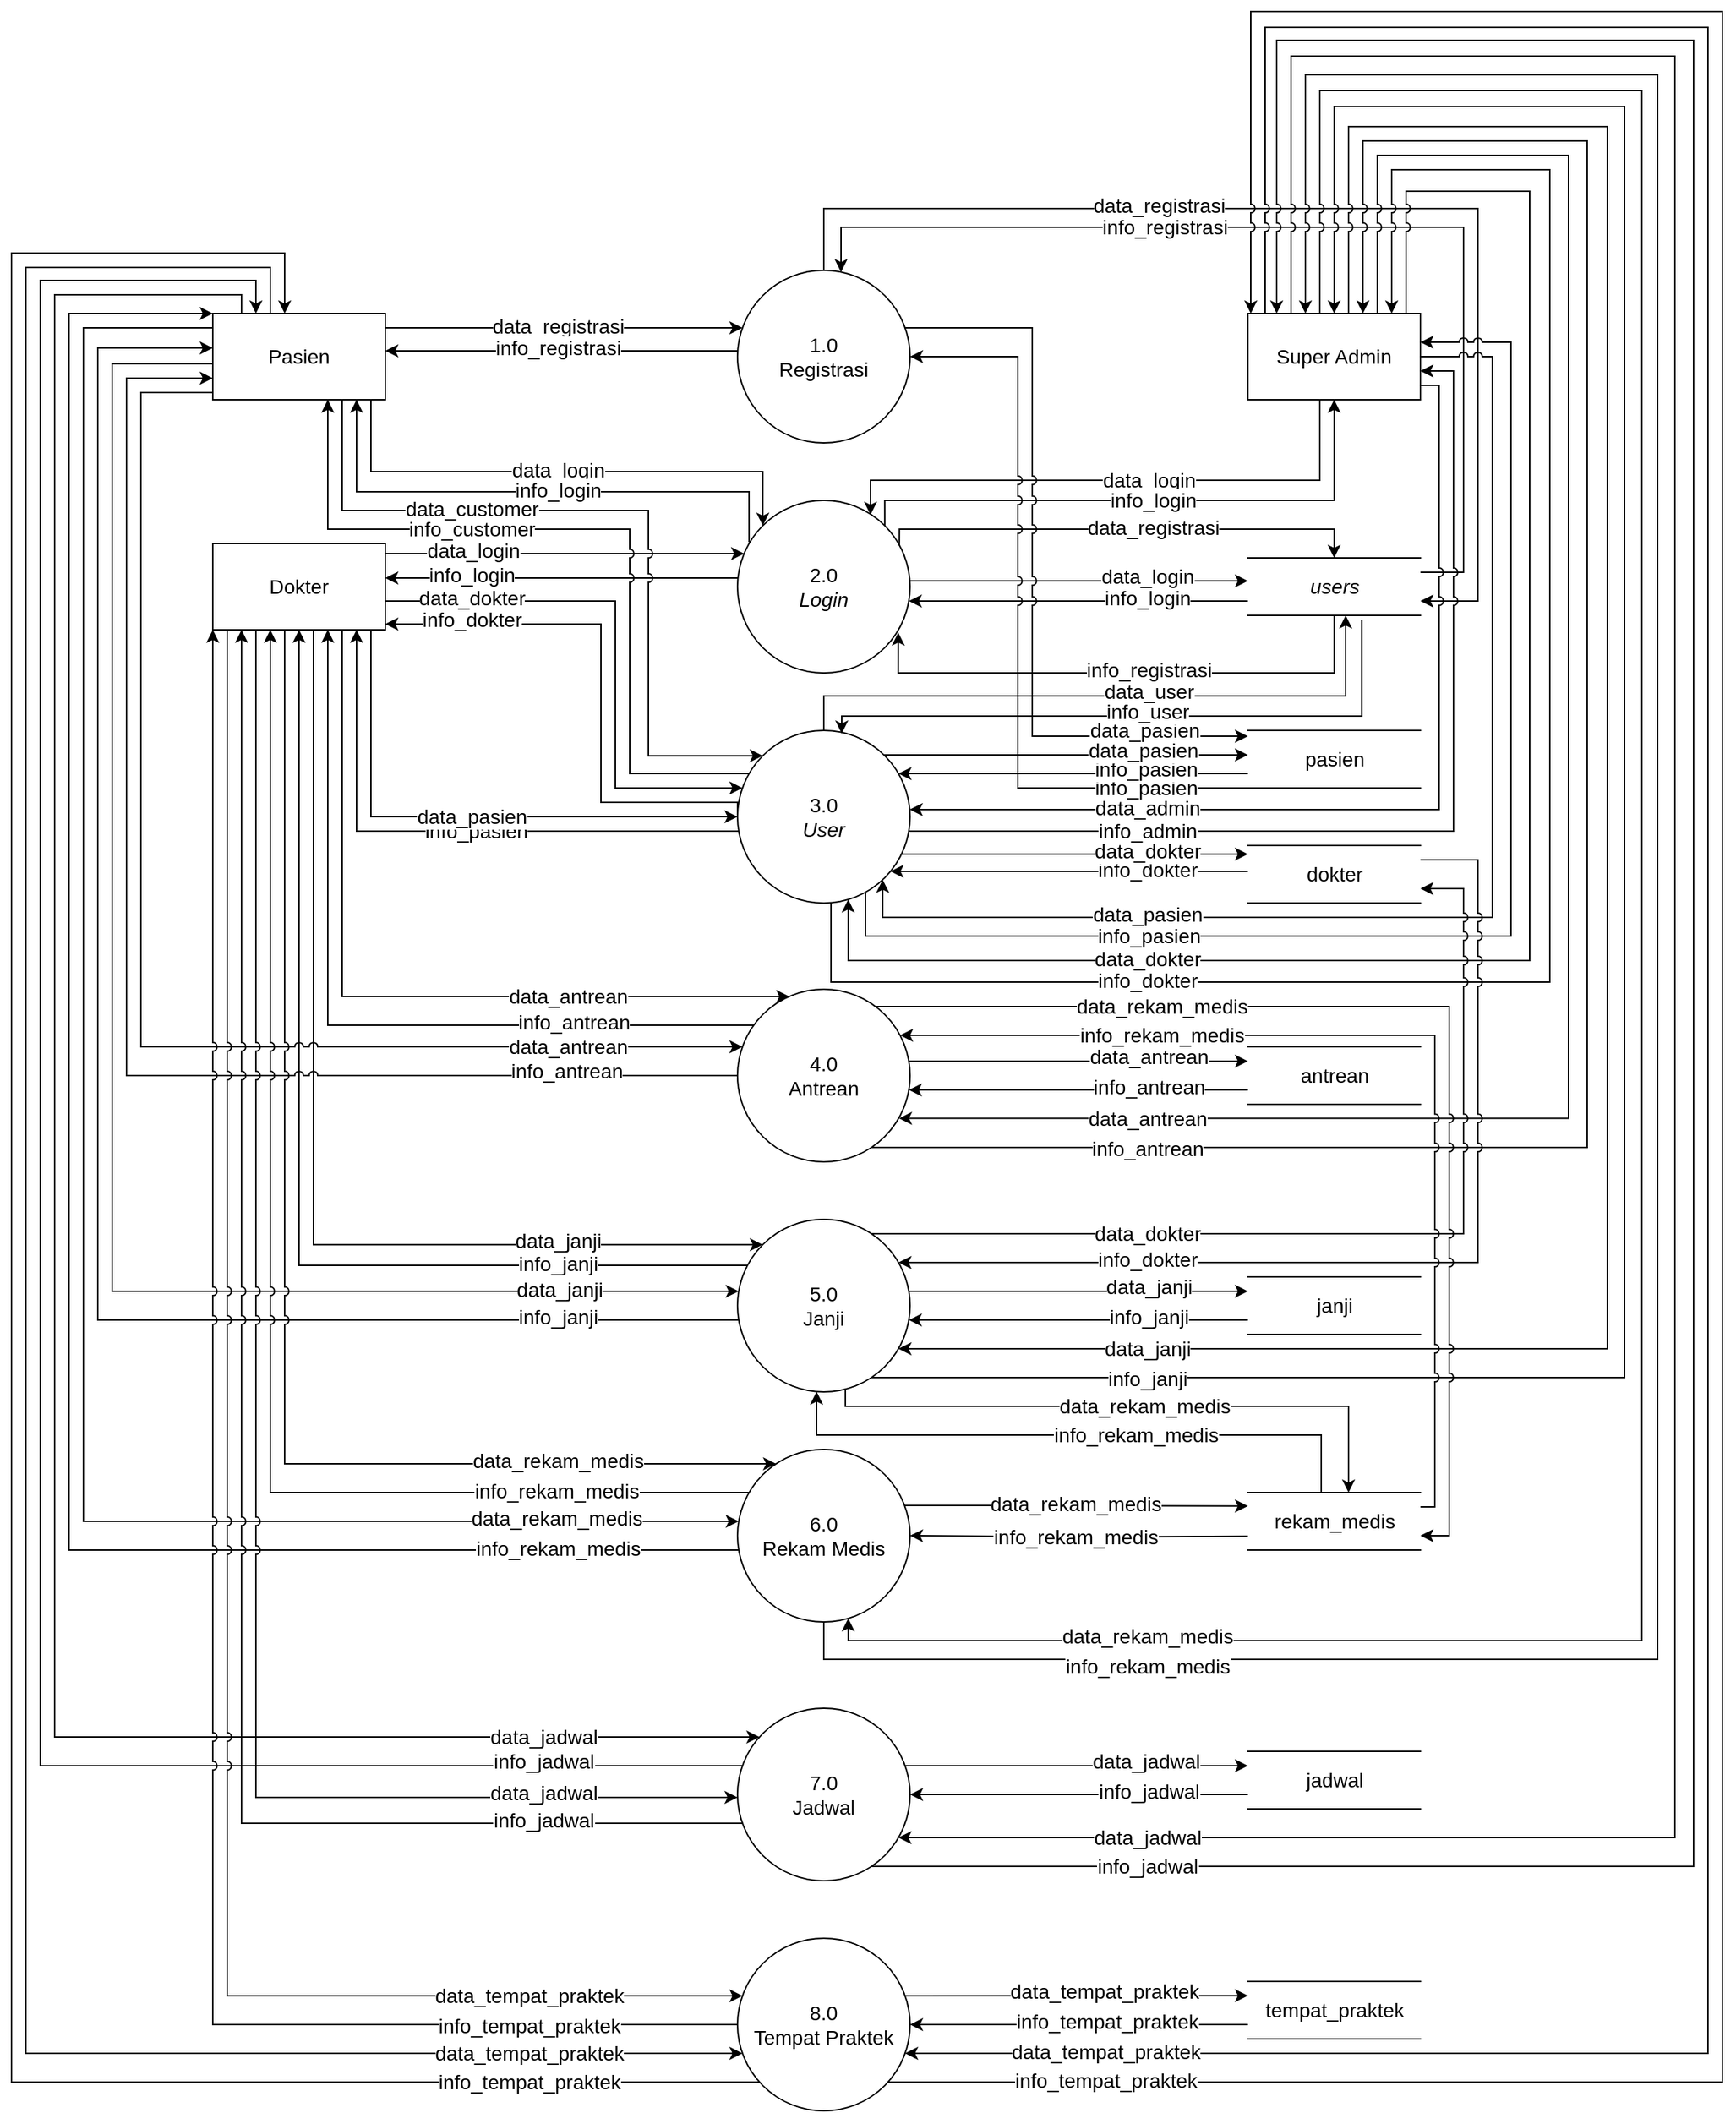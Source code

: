 <mxfile version="14.6.13" type="device"><diagram id="WroL-tEoARZ53UiOXA6d" name="Page-1"><mxGraphModel dx="2554" dy="2088" grid="1" gridSize="10" guides="1" tooltips="1" connect="1" arrows="1" fold="1" page="1" pageScale="1" pageWidth="850" pageHeight="1100" math="0" shadow="0"><root><mxCell id="0"/><mxCell id="1" parent="0"/><mxCell id="3-vUt3Z0TTYkovgI8Ojn-1" value="&lt;font face=&quot;arial mt, sans-serif&quot; style=&quot;font-size: 14px;&quot;&gt;1.0&lt;br style=&quot;font-size: 14px;&quot;&gt;Registrasi&lt;/font&gt;" style="ellipse;html=1;aspect=fixed;whiteSpace=wrap;fontSize=14;" parent="1" vertex="1"><mxGeometry x="365" y="80" width="120" height="120" as="geometry"/></mxCell><mxCell id="3-vUt3Z0TTYkovgI8Ojn-2" value="&lt;font face=&quot;arial mt, sans-serif&quot; style=&quot;font-size: 14px;&quot;&gt;2.0&lt;br style=&quot;font-size: 14px;&quot;&gt;&lt;i style=&quot;font-size: 14px;&quot;&gt;Login&lt;/i&gt;&lt;/font&gt;" style="ellipse;html=1;aspect=fixed;whiteSpace=wrap;fontSize=14;" parent="1" vertex="1"><mxGeometry x="365" y="240" width="120" height="120" as="geometry"/></mxCell><mxCell id="3-vUt3Z0TTYkovgI8Ojn-3" value="&lt;font face=&quot;arial mt, sans-serif&quot; style=&quot;font-size: 14px;&quot;&gt;3.0&lt;br style=&quot;font-size: 14px;&quot;&gt;&lt;i style=&quot;font-size: 14px;&quot;&gt;User&lt;/i&gt;&lt;/font&gt;" style="ellipse;html=1;aspect=fixed;whiteSpace=wrap;fontSize=14;" parent="1" vertex="1"><mxGeometry x="365" y="400" width="120" height="120" as="geometry"/></mxCell><mxCell id="yJ2ZEEW0_cbXkWQEQRdX-1" value="info_rekam_medis" style="edgeStyle=orthogonalEdgeStyle;rounded=0;orthogonalLoop=1;jettySize=auto;html=1;fontSize=14;" parent="1" source="3-vUt3Z0TTYkovgI8Ojn-110" target="3-vUt3Z0TTYkovgI8Ojn-77" edge="1"><mxGeometry x="-0.197" relative="1" as="geometry"><Array as="points"><mxPoint x="771" y="890"/><mxPoint x="420" y="890"/></Array><mxPoint as="offset"/></mxGeometry></mxCell><mxCell id="yJ2ZEEW0_cbXkWQEQRdX-2" value="data_rekam_medis" style="edgeStyle=orthogonalEdgeStyle;rounded=0;orthogonalLoop=1;jettySize=auto;html=1;fontSize=14;" parent="1" source="3-vUt3Z0TTYkovgI8Ojn-77" target="3-vUt3Z0TTYkovgI8Ojn-110" edge="1"><mxGeometry x="0.042" relative="1" as="geometry"><Array as="points"><mxPoint x="440" y="870"/><mxPoint x="790" y="870"/></Array><mxPoint as="offset"/></mxGeometry></mxCell><mxCell id="3-vUt3Z0TTYkovgI8Ojn-4" value="&lt;font face=&quot;arial mt, sans-serif&quot; style=&quot;font-size: 14px;&quot;&gt;4.0&lt;br style=&quot;font-size: 14px;&quot;&gt;Antrean&lt;/font&gt;" style="ellipse;html=1;aspect=fixed;whiteSpace=wrap;fontSize=14;" parent="1" vertex="1"><mxGeometry x="365" y="580" width="120" height="120" as="geometry"/></mxCell><mxCell id="3-vUt3Z0TTYkovgI8Ojn-7" value="Pasien" style="rounded=0;whiteSpace=wrap;html=1;fontSize=14;" parent="1" vertex="1"><mxGeometry y="110" width="120" height="60" as="geometry"/></mxCell><mxCell id="3-vUt3Z0TTYkovgI8Ojn-8" value="Dokter" style="rounded=0;whiteSpace=wrap;html=1;fontSize=14;" parent="1" vertex="1"><mxGeometry y="270" width="120" height="60" as="geometry"/></mxCell><mxCell id="3-vUt3Z0TTYkovgI8Ojn-9" value="Super Admin" style="rounded=0;whiteSpace=wrap;html=1;fontSize=14;" parent="1" vertex="1"><mxGeometry x="720" y="110" width="120" height="60" as="geometry"/></mxCell><mxCell id="3-vUt3Z0TTYkovgI8Ojn-11" style="edgeStyle=orthogonalEdgeStyle;rounded=0;orthogonalLoop=1;jettySize=auto;html=1;fontSize=14;" parent="1" source="3-vUt3Z0TTYkovgI8Ojn-7" target="3-vUt3Z0TTYkovgI8Ojn-1" edge="1"><mxGeometry relative="1" as="geometry"><mxPoint x="120" y="130.04" as="sourcePoint"/><mxPoint x="319.58" y="130.0" as="targetPoint"/><Array as="points"><mxPoint x="240" y="120"/><mxPoint x="240" y="120"/></Array></mxGeometry></mxCell><mxCell id="3-vUt3Z0TTYkovgI8Ojn-12" value="data_registrasi" style="edgeLabel;html=1;align=center;verticalAlign=middle;resizable=0;points=[];fontSize=14;" parent="3-vUt3Z0TTYkovgI8Ojn-11" vertex="1" connectable="0"><mxGeometry x="-0.124" y="-1" relative="1" as="geometry"><mxPoint x="11" y="-2" as="offset"/></mxGeometry></mxCell><mxCell id="3-vUt3Z0TTYkovgI8Ojn-13" style="edgeStyle=orthogonalEdgeStyle;rounded=0;orthogonalLoop=1;jettySize=auto;html=1;fontSize=14;" parent="1" source="3-vUt3Z0TTYkovgI8Ojn-1" target="3-vUt3Z0TTYkovgI8Ojn-7" edge="1"><mxGeometry relative="1" as="geometry"><mxPoint x="320.386" y="204" as="sourcePoint"/><mxPoint x="120" y="150" as="targetPoint"/><Array as="points"><mxPoint x="241" y="136"/><mxPoint x="241" y="136"/></Array></mxGeometry></mxCell><mxCell id="3-vUt3Z0TTYkovgI8Ojn-14" value="info_registrasi" style="edgeLabel;html=1;align=center;verticalAlign=middle;resizable=0;points=[];fontSize=14;" parent="3-vUt3Z0TTYkovgI8Ojn-13" vertex="1" connectable="0"><mxGeometry x="-0.124" y="-1" relative="1" as="geometry"><mxPoint x="-18" y="-1" as="offset"/></mxGeometry></mxCell><mxCell id="3-vUt3Z0TTYkovgI8Ojn-15" style="edgeStyle=orthogonalEdgeStyle;rounded=0;orthogonalLoop=1;jettySize=auto;html=1;entryX=0;entryY=0;entryDx=0;entryDy=0;fontSize=14;" parent="1" source="3-vUt3Z0TTYkovgI8Ojn-7" target="3-vUt3Z0TTYkovgI8Ojn-2" edge="1"><mxGeometry relative="1" as="geometry"><mxPoint x="120" y="175" as="sourcePoint"/><mxPoint x="321.922" y="175" as="targetPoint"/><Array as="points"><mxPoint x="110" y="220"/><mxPoint x="383" y="220"/></Array></mxGeometry></mxCell><mxCell id="3-vUt3Z0TTYkovgI8Ojn-16" value="data_login" style="edgeLabel;html=1;align=center;verticalAlign=middle;resizable=0;points=[];fontSize=14;" parent="3-vUt3Z0TTYkovgI8Ojn-15" vertex="1" connectable="0"><mxGeometry x="-0.124" y="-1" relative="1" as="geometry"><mxPoint x="22" y="-2" as="offset"/></mxGeometry></mxCell><mxCell id="3-vUt3Z0TTYkovgI8Ojn-17" style="edgeStyle=orthogonalEdgeStyle;rounded=0;orthogonalLoop=1;jettySize=auto;html=1;exitX=0.067;exitY=0.242;exitDx=0;exitDy=0;exitPerimeter=0;fontSize=14;" parent="1" source="3-vUt3Z0TTYkovgI8Ojn-2" target="3-vUt3Z0TTYkovgI8Ojn-7" edge="1"><mxGeometry relative="1" as="geometry"><mxPoint x="323.02" y="220" as="sourcePoint"/><mxPoint x="100" y="210" as="targetPoint"/><Array as="points"><mxPoint x="373" y="234"/><mxPoint x="100" y="234"/></Array></mxGeometry></mxCell><mxCell id="3-vUt3Z0TTYkovgI8Ojn-18" value="info_login" style="edgeLabel;html=1;align=center;verticalAlign=middle;resizable=0;points=[];fontSize=14;" parent="3-vUt3Z0TTYkovgI8Ojn-17" vertex="1" connectable="0"><mxGeometry x="-0.124" y="-1" relative="1" as="geometry"><mxPoint x="-5" as="offset"/></mxGeometry></mxCell><mxCell id="3-vUt3Z0TTYkovgI8Ojn-24" style="edgeStyle=orthogonalEdgeStyle;rounded=0;orthogonalLoop=1;jettySize=auto;html=1;fontSize=14;" parent="1" source="3-vUt3Z0TTYkovgI8Ojn-8" target="3-vUt3Z0TTYkovgI8Ojn-2" edge="1"><mxGeometry relative="1" as="geometry"><mxPoint x="120" y="310" as="sourcePoint"/><mxPoint x="368.431" y="310" as="targetPoint"/><Array as="points"><mxPoint x="240" y="277"/><mxPoint x="240" y="277"/></Array></mxGeometry></mxCell><mxCell id="3-vUt3Z0TTYkovgI8Ojn-25" value="data_login" style="edgeLabel;html=1;align=center;verticalAlign=middle;resizable=0;points=[];fontSize=14;" parent="3-vUt3Z0TTYkovgI8Ojn-24" vertex="1" connectable="0"><mxGeometry x="-0.124" y="-1" relative="1" as="geometry"><mxPoint x="-49" y="-3" as="offset"/></mxGeometry></mxCell><mxCell id="3-vUt3Z0TTYkovgI8Ojn-26" style="edgeStyle=orthogonalEdgeStyle;rounded=0;orthogonalLoop=1;jettySize=auto;html=1;fontSize=14;" parent="1" source="3-vUt3Z0TTYkovgI8Ojn-2" target="3-vUt3Z0TTYkovgI8Ojn-8" edge="1"><mxGeometry relative="1" as="geometry"><mxPoint x="365.133" y="326" as="sourcePoint"/><mxPoint x="120" y="326" as="targetPoint"/><Array as="points"><mxPoint x="244" y="294"/><mxPoint x="244" y="294"/></Array></mxGeometry></mxCell><mxCell id="3-vUt3Z0TTYkovgI8Ojn-27" value="info_login" style="edgeLabel;html=1;align=center;verticalAlign=middle;resizable=0;points=[];fontSize=14;" parent="3-vUt3Z0TTYkovgI8Ojn-26" vertex="1" connectable="0"><mxGeometry x="-0.124" y="-1" relative="1" as="geometry"><mxPoint x="-78" y="-1" as="offset"/></mxGeometry></mxCell><mxCell id="3-vUt3Z0TTYkovgI8Ojn-28" style="edgeStyle=orthogonalEdgeStyle;rounded=0;orthogonalLoop=1;jettySize=auto;html=1;entryX=0.771;entryY=0.083;entryDx=0;entryDy=0;entryPerimeter=0;fontSize=14;" parent="1" source="3-vUt3Z0TTYkovgI8Ojn-9" target="3-vUt3Z0TTYkovgI8Ojn-2" edge="1"><mxGeometry relative="1" as="geometry"><mxPoint x="190" y="170" as="sourcePoint"/><mxPoint x="462.574" y="257.574" as="targetPoint"/><Array as="points"><mxPoint x="770" y="226"/><mxPoint x="458" y="226"/></Array></mxGeometry></mxCell><mxCell id="3-vUt3Z0TTYkovgI8Ojn-38" value="data_login" style="edgeLabel;html=1;align=center;verticalAlign=middle;resizable=0;points=[];fontSize=14;" parent="3-vUt3Z0TTYkovgI8Ojn-28" vertex="1" connectable="0"><mxGeometry x="-0.329" relative="1" as="geometry"><mxPoint x="-44" as="offset"/></mxGeometry></mxCell><mxCell id="3-vUt3Z0TTYkovgI8Ojn-30" style="edgeStyle=orthogonalEdgeStyle;rounded=0;orthogonalLoop=1;jettySize=auto;html=1;exitX=1;exitY=0;exitDx=0;exitDy=0;fontSize=14;" parent="1" source="3-vUt3Z0TTYkovgI8Ojn-2" target="3-vUt3Z0TTYkovgI8Ojn-9" edge="1"><mxGeometry relative="1" as="geometry"><mxPoint x="480" y="300" as="sourcePoint"/><mxPoint x="110" y="180" as="targetPoint"/><Array as="points"><mxPoint x="467" y="240"/><mxPoint x="780" y="240"/></Array></mxGeometry></mxCell><mxCell id="3-vUt3Z0TTYkovgI8Ojn-37" value="info_login" style="edgeLabel;html=1;align=center;verticalAlign=middle;resizable=0;points=[];fontSize=14;" parent="3-vUt3Z0TTYkovgI8Ojn-30" vertex="1" connectable="0"><mxGeometry x="0.368" relative="1" as="geometry"><mxPoint x="-70" as="offset"/></mxGeometry></mxCell><mxCell id="3-vUt3Z0TTYkovgI8Ojn-32" value="&lt;i style=&quot;font-size: 14px;&quot;&gt;users&lt;/i&gt;" style="html=1;dashed=0;whitespace=wrap;shape=partialRectangle;right=0;left=0;fontSize=14;" parent="1" vertex="1"><mxGeometry x="720" y="280" width="120" height="40" as="geometry"/></mxCell><mxCell id="3-vUt3Z0TTYkovgI8Ojn-33" style="edgeStyle=orthogonalEdgeStyle;rounded=0;orthogonalLoop=1;jettySize=auto;html=1;fontSize=14;" parent="1" source="3-vUt3Z0TTYkovgI8Ojn-32" target="3-vUt3Z0TTYkovgI8Ojn-2" edge="1"><mxGeometry relative="1" as="geometry"><mxPoint x="720.003" y="307" as="sourcePoint"/><mxPoint x="470.42" y="307" as="targetPoint"/><Array as="points"><mxPoint x="540" y="310"/><mxPoint x="540" y="310"/></Array></mxGeometry></mxCell><mxCell id="3-vUt3Z0TTYkovgI8Ojn-34" value="info_login" style="edgeLabel;html=1;align=center;verticalAlign=middle;resizable=0;points=[];fontSize=14;" parent="3-vUt3Z0TTYkovgI8Ojn-33" vertex="1" connectable="0"><mxGeometry x="-0.124" y="-1" relative="1" as="geometry"><mxPoint x="33" y="-1" as="offset"/></mxGeometry></mxCell><mxCell id="3-vUt3Z0TTYkovgI8Ojn-35" style="edgeStyle=orthogonalEdgeStyle;rounded=0;orthogonalLoop=1;jettySize=auto;html=1;fontSize=14;" parent="1" source="3-vUt3Z0TTYkovgI8Ojn-2" target="3-vUt3Z0TTYkovgI8Ojn-32" edge="1"><mxGeometry relative="1" as="geometry"><mxPoint x="470.42" y="292" as="sourcePoint"/><mxPoint x="715.956" y="292" as="targetPoint"/><Array as="points"><mxPoint x="547" y="296"/><mxPoint x="547" y="296"/></Array></mxGeometry></mxCell><mxCell id="3-vUt3Z0TTYkovgI8Ojn-36" value="data_login" style="edgeLabel;html=1;align=center;verticalAlign=middle;resizable=0;points=[];fontSize=14;" parent="3-vUt3Z0TTYkovgI8Ojn-35" vertex="1" connectable="0"><mxGeometry x="-0.124" y="-1" relative="1" as="geometry"><mxPoint x="62" y="-4" as="offset"/></mxGeometry></mxCell><mxCell id="3-vUt3Z0TTYkovgI8Ojn-41" style="edgeStyle=orthogonalEdgeStyle;rounded=0;orthogonalLoop=1;jettySize=auto;html=1;exitX=0.938;exitY=0.262;exitDx=0;exitDy=0;exitPerimeter=0;entryX=0.5;entryY=0;entryDx=0;entryDy=0;fontSize=14;" parent="1" source="3-vUt3Z0TTYkovgI8Ojn-2" target="3-vUt3Z0TTYkovgI8Ojn-32" edge="1"><mxGeometry relative="1" as="geometry"><mxPoint x="550" y="349.996" as="sourcePoint"/><mxPoint x="798.444" y="349.996" as="targetPoint"/><Array as="points"><mxPoint x="478" y="260"/><mxPoint x="780" y="260"/></Array></mxGeometry></mxCell><mxCell id="3-vUt3Z0TTYkovgI8Ojn-42" value="data_registrasi" style="edgeLabel;html=1;align=center;verticalAlign=middle;resizable=0;points=[];fontSize=14;" parent="3-vUt3Z0TTYkovgI8Ojn-41" vertex="1" connectable="0"><mxGeometry x="-0.124" y="-1" relative="1" as="geometry"><mxPoint x="42" y="-2" as="offset"/></mxGeometry></mxCell><mxCell id="3-vUt3Z0TTYkovgI8Ojn-45" style="edgeStyle=orthogonalEdgeStyle;rounded=0;orthogonalLoop=1;jettySize=auto;html=1;fontSize=14;" parent="1" source="3-vUt3Z0TTYkovgI8Ojn-32" target="3-vUt3Z0TTYkovgI8Ojn-1" edge="1"><mxGeometry relative="1" as="geometry"><mxPoint x="698.411" y="130.059" as="sourcePoint"/><mxPoint x="450" y="130.059" as="targetPoint"/><Array as="points"><mxPoint x="870" y="290"/><mxPoint x="870" y="50"/><mxPoint x="437" y="50"/></Array></mxGeometry></mxCell><mxCell id="3-vUt3Z0TTYkovgI8Ojn-46" value="info_registrasi" style="edgeLabel;html=1;align=center;verticalAlign=middle;resizable=0;points=[];fontSize=14;" parent="3-vUt3Z0TTYkovgI8Ojn-45" vertex="1" connectable="0"><mxGeometry x="-0.124" y="-1" relative="1" as="geometry"><mxPoint x="-157" y="1" as="offset"/></mxGeometry></mxCell><mxCell id="3-vUt3Z0TTYkovgI8Ojn-47" style="edgeStyle=orthogonalEdgeStyle;rounded=0;orthogonalLoop=1;jettySize=auto;html=1;exitX=0.5;exitY=0;exitDx=0;exitDy=0;entryX=1;entryY=0.75;entryDx=0;entryDy=0;fontSize=14;" parent="1" source="3-vUt3Z0TTYkovgI8Ojn-1" target="3-vUt3Z0TTYkovgI8Ojn-32" edge="1"><mxGeometry relative="1" as="geometry"><mxPoint x="446.88" y="90.12" as="sourcePoint"/><mxPoint x="850" y="300" as="targetPoint"/><Array as="points"><mxPoint x="425" y="37"/><mxPoint x="880" y="37"/><mxPoint x="880" y="310"/></Array></mxGeometry></mxCell><mxCell id="3-vUt3Z0TTYkovgI8Ojn-48" value="data_registrasi" style="edgeLabel;html=1;align=center;verticalAlign=middle;resizable=0;points=[];fontSize=14;" parent="3-vUt3Z0TTYkovgI8Ojn-47" vertex="1" connectable="0"><mxGeometry x="-0.124" y="-1" relative="1" as="geometry"><mxPoint x="-79" y="-3" as="offset"/></mxGeometry></mxCell><mxCell id="3-vUt3Z0TTYkovgI8Ojn-49" value="pasien" style="html=1;dashed=0;whitespace=wrap;shape=partialRectangle;right=0;left=0;fontSize=14;" parent="1" vertex="1"><mxGeometry x="720" y="400" width="120" height="40" as="geometry"/></mxCell><mxCell id="3-vUt3Z0TTYkovgI8Ojn-50" value="dokter" style="html=1;dashed=0;whitespace=wrap;shape=partialRectangle;right=0;left=0;fontSize=14;" parent="1" vertex="1"><mxGeometry x="720" y="480" width="120" height="40" as="geometry"/></mxCell><mxCell id="3-vUt3Z0TTYkovgI8Ojn-65" style="edgeStyle=orthogonalEdgeStyle;rounded=0;orthogonalLoop=1;jettySize=auto;html=1;fontSize=14;" parent="1" source="3-vUt3Z0TTYkovgI8Ojn-50" target="3-vUt3Z0TTYkovgI8Ojn-3" edge="1"><mxGeometry relative="1" as="geometry"><mxPoint x="720" y="499" as="sourcePoint"/><mxPoint x="480.417" y="499" as="targetPoint"/><Array as="points"><mxPoint x="594" y="498"/><mxPoint x="594" y="498"/></Array></mxGeometry></mxCell><mxCell id="3-vUt3Z0TTYkovgI8Ojn-66" value="info_dokter" style="edgeLabel;html=1;align=center;verticalAlign=middle;resizable=0;points=[];fontSize=14;" parent="3-vUt3Z0TTYkovgI8Ojn-65" vertex="1" connectable="0"><mxGeometry x="-0.124" y="-1" relative="1" as="geometry"><mxPoint x="39" as="offset"/></mxGeometry></mxCell><mxCell id="3-vUt3Z0TTYkovgI8Ojn-67" style="edgeStyle=orthogonalEdgeStyle;rounded=0;orthogonalLoop=1;jettySize=auto;html=1;exitX=0;exitY=0.5;exitDx=0;exitDy=0;fontSize=14;" parent="1" source="3-vUt3Z0TTYkovgI8Ojn-3" target="3-vUt3Z0TTYkovgI8Ojn-8" edge="1"><mxGeometry relative="1" as="geometry"><mxPoint x="373.04" y="429.04" as="sourcePoint"/><mxPoint x="100" y="330" as="targetPoint"/><Array as="points"><mxPoint x="365" y="450"/><mxPoint x="270" y="450"/><mxPoint x="270" y="326"/></Array></mxGeometry></mxCell><mxCell id="3-vUt3Z0TTYkovgI8Ojn-68" value="info_dokter" style="edgeLabel;html=1;align=center;verticalAlign=middle;resizable=0;points=[];fontSize=14;" parent="3-vUt3Z0TTYkovgI8Ojn-67" vertex="1" connectable="0"><mxGeometry x="-0.124" y="-1" relative="1" as="geometry"><mxPoint x="-91" y="-66" as="offset"/></mxGeometry></mxCell><mxCell id="3-vUt3Z0TTYkovgI8Ojn-69" style="edgeStyle=orthogonalEdgeStyle;rounded=0;orthogonalLoop=1;jettySize=auto;html=1;fontSize=14;" parent="1" source="3-vUt3Z0TTYkovgI8Ojn-8" target="3-vUt3Z0TTYkovgI8Ojn-3" edge="1"><mxGeometry relative="1" as="geometry"><mxPoint x="110" y="330" as="sourcePoint"/><mxPoint x="382.574" y="417.574" as="targetPoint"/><Array as="points"><mxPoint x="280" y="310"/><mxPoint x="280" y="440"/></Array></mxGeometry></mxCell><mxCell id="3-vUt3Z0TTYkovgI8Ojn-70" value="data_dokter" style="edgeLabel;html=1;align=center;verticalAlign=middle;resizable=0;points=[];fontSize=14;" parent="3-vUt3Z0TTYkovgI8Ojn-69" vertex="1" connectable="0"><mxGeometry x="-0.124" y="-1" relative="1" as="geometry"><mxPoint x="-99" y="-8" as="offset"/></mxGeometry></mxCell><mxCell id="3-vUt3Z0TTYkovgI8Ojn-71" style="edgeStyle=orthogonalEdgeStyle;rounded=0;orthogonalLoop=1;jettySize=auto;html=1;jumpStyle=arc;fontSize=14;" parent="1" source="3-vUt3Z0TTYkovgI8Ojn-3" target="3-vUt3Z0TTYkovgI8Ojn-7" edge="1"><mxGeometry relative="1" as="geometry"><mxPoint x="353.04" y="269.04" as="sourcePoint"/><mxPoint x="80" y="170" as="targetPoint"/><Array as="points"><mxPoint x="290" y="430"/><mxPoint x="290" y="260"/><mxPoint x="80" y="260"/></Array></mxGeometry></mxCell><mxCell id="3-vUt3Z0TTYkovgI8Ojn-72" value="info_customer" style="edgeLabel;html=1;align=center;verticalAlign=middle;resizable=0;points=[];fontSize=14;" parent="3-vUt3Z0TTYkovgI8Ojn-71" vertex="1" connectable="0"><mxGeometry x="-0.124" y="-1" relative="1" as="geometry"><mxPoint x="-111" y="-11" as="offset"/></mxGeometry></mxCell><mxCell id="3-vUt3Z0TTYkovgI8Ojn-73" style="edgeStyle=orthogonalEdgeStyle;rounded=0;orthogonalLoop=1;jettySize=auto;html=1;entryX=0;entryY=0;entryDx=0;entryDy=0;jumpStyle=arc;fontSize=14;" parent="1" source="3-vUt3Z0TTYkovgI8Ojn-7" target="3-vUt3Z0TTYkovgI8Ojn-3" edge="1"><mxGeometry relative="1" as="geometry"><mxPoint x="90" y="170" as="sourcePoint"/><mxPoint x="362.574" y="257.574" as="targetPoint"/><Array as="points"><mxPoint x="90" y="247"/><mxPoint x="303" y="247"/><mxPoint x="303" y="418"/></Array></mxGeometry></mxCell><mxCell id="3-vUt3Z0TTYkovgI8Ojn-74" value="data_customer" style="edgeLabel;html=1;align=center;verticalAlign=middle;resizable=0;points=[];fontSize=14;" parent="3-vUt3Z0TTYkovgI8Ojn-73" vertex="1" connectable="0"><mxGeometry x="-0.124" y="-1" relative="1" as="geometry"><mxPoint x="-70" y="-2" as="offset"/></mxGeometry></mxCell><mxCell id="3-vUt3Z0TTYkovgI8Ojn-77" value="&lt;font face=&quot;arial mt, sans-serif&quot; style=&quot;font-size: 14px;&quot;&gt;5.0&lt;br style=&quot;font-size: 14px;&quot;&gt;Janji&lt;/font&gt;" style="ellipse;html=1;aspect=fixed;whiteSpace=wrap;fontSize=14;" parent="1" vertex="1"><mxGeometry x="365" y="740" width="120" height="120" as="geometry"/></mxCell><mxCell id="3-vUt3Z0TTYkovgI8Ojn-78" value="&lt;font face=&quot;arial mt, sans-serif&quot; style=&quot;font-size: 14px;&quot;&gt;6.0&lt;br style=&quot;font-size: 14px;&quot;&gt;&lt;span style=&quot;font-size: 14px;&quot;&gt;Rekam Medis&lt;/span&gt;&lt;/font&gt;" style="ellipse;html=1;aspect=fixed;whiteSpace=wrap;fontSize=14;" parent="1" vertex="1"><mxGeometry x="365" y="900" width="120" height="120" as="geometry"/></mxCell><mxCell id="3-vUt3Z0TTYkovgI8Ojn-79" style="edgeStyle=orthogonalEdgeStyle;rounded=0;orthogonalLoop=1;jettySize=auto;html=1;fontSize=14;" parent="1" source="3-vUt3Z0TTYkovgI8Ojn-4" target="3-vUt3Z0TTYkovgI8Ojn-8" edge="1"><mxGeometry relative="1" as="geometry"><mxPoint x="345.0" y="460" as="sourcePoint"/><mxPoint x="80" y="330" as="targetPoint"/><Array as="points"><mxPoint x="80" y="605"/></Array></mxGeometry></mxCell><mxCell id="3-vUt3Z0TTYkovgI8Ojn-80" value="info_antrean" style="edgeLabel;html=1;align=center;verticalAlign=middle;resizable=0;points=[];fontSize=14;" parent="3-vUt3Z0TTYkovgI8Ojn-79" vertex="1" connectable="0"><mxGeometry x="-0.124" y="-1" relative="1" as="geometry"><mxPoint x="124" y="-1" as="offset"/></mxGeometry></mxCell><mxCell id="3-vUt3Z0TTYkovgI8Ojn-81" style="edgeStyle=orthogonalEdgeStyle;rounded=0;orthogonalLoop=1;jettySize=auto;html=1;fontSize=14;" parent="1" source="3-vUt3Z0TTYkovgI8Ojn-8" target="3-vUt3Z0TTYkovgI8Ojn-4" edge="1"><mxGeometry relative="1" as="geometry"><mxPoint x="90" y="330" as="sourcePoint"/><mxPoint x="347.173" y="444" as="targetPoint"/><Array as="points"><mxPoint x="90" y="585"/></Array></mxGeometry></mxCell><mxCell id="3-vUt3Z0TTYkovgI8Ojn-82" value="data_antrean" style="edgeLabel;html=1;align=center;verticalAlign=middle;resizable=0;points=[];fontSize=14;" parent="3-vUt3Z0TTYkovgI8Ojn-81" vertex="1" connectable="0"><mxGeometry x="-0.124" y="-1" relative="1" as="geometry"><mxPoint x="158" y="7" as="offset"/></mxGeometry></mxCell><mxCell id="3-vUt3Z0TTYkovgI8Ojn-83" style="edgeStyle=orthogonalEdgeStyle;rounded=0;orthogonalLoop=1;jettySize=auto;html=1;fontSize=14;" parent="1" source="3-vUt3Z0TTYkovgI8Ojn-77" target="3-vUt3Z0TTYkovgI8Ojn-8" edge="1"><mxGeometry relative="1" as="geometry"><mxPoint x="348.411" y="600.059" as="sourcePoint"/><mxPoint x="60" y="330" as="targetPoint"/><Array as="points"><mxPoint x="60" y="772"/></Array></mxGeometry></mxCell><mxCell id="3-vUt3Z0TTYkovgI8Ojn-84" value="info_janji" style="edgeLabel;html=1;align=center;verticalAlign=middle;resizable=0;points=[];fontSize=14;" parent="3-vUt3Z0TTYkovgI8Ojn-83" vertex="1" connectable="0"><mxGeometry x="-0.124" y="-1" relative="1" as="geometry"><mxPoint x="179" y="17" as="offset"/></mxGeometry></mxCell><mxCell id="3-vUt3Z0TTYkovgI8Ojn-85" style="edgeStyle=orthogonalEdgeStyle;rounded=0;orthogonalLoop=1;jettySize=auto;html=1;entryX=0;entryY=0;entryDx=0;entryDy=0;fontSize=14;" parent="1" source="3-vUt3Z0TTYkovgI8Ojn-8" target="3-vUt3Z0TTYkovgI8Ojn-77" edge="1"><mxGeometry relative="1" as="geometry"><mxPoint x="70" y="330" as="sourcePoint"/><mxPoint x="356.266" y="585" as="targetPoint"/><Array as="points"><mxPoint x="70" y="758"/></Array></mxGeometry></mxCell><mxCell id="3-vUt3Z0TTYkovgI8Ojn-86" value="data_janji" style="edgeLabel;html=1;align=center;verticalAlign=middle;resizable=0;points=[];fontSize=14;" parent="3-vUt3Z0TTYkovgI8Ojn-85" vertex="1" connectable="0"><mxGeometry x="-0.124" y="-1" relative="1" as="geometry"><mxPoint x="171" y="101" as="offset"/></mxGeometry></mxCell><mxCell id="3-vUt3Z0TTYkovgI8Ojn-87" style="edgeStyle=orthogonalEdgeStyle;rounded=0;orthogonalLoop=1;jettySize=auto;html=1;entryX=0;entryY=0.75;entryDx=0;entryDy=0;jumpStyle=arc;fontSize=14;" parent="1" source="3-vUt3Z0TTYkovgI8Ojn-4" target="3-vUt3Z0TTYkovgI8Ojn-7" edge="1"><mxGeometry relative="1" as="geometry"><mxPoint x="228.411" y="630.059" as="sourcePoint"/><mxPoint x="-60" y="360" as="targetPoint"/><Array as="points"><mxPoint x="-60" y="640"/><mxPoint x="-60" y="155"/></Array></mxGeometry></mxCell><mxCell id="3-vUt3Z0TTYkovgI8Ojn-88" value="&lt;meta charset=&quot;utf-8&quot; style=&quot;font-size: 14px;&quot;&gt;&lt;span style=&quot;color: rgb(0, 0, 0); font-family: helvetica; font-size: 14px; font-style: normal; font-weight: 400; letter-spacing: normal; text-align: center; text-indent: 0px; text-transform: none; word-spacing: 0px; background-color: rgb(255, 255, 255); display: inline; float: none;&quot;&gt;info_antrean&lt;/span&gt;" style="edgeLabel;html=1;align=center;verticalAlign=middle;resizable=0;points=[];fontSize=14;" parent="3-vUt3Z0TTYkovgI8Ojn-87" vertex="1" connectable="0"><mxGeometry x="-0.124" y="-1" relative="1" as="geometry"><mxPoint x="305" y="-3" as="offset"/></mxGeometry></mxCell><mxCell id="3-vUt3Z0TTYkovgI8Ojn-89" style="edgeStyle=orthogonalEdgeStyle;rounded=0;orthogonalLoop=1;jettySize=auto;html=1;jumpStyle=arc;fontSize=14;" parent="1" source="3-vUt3Z0TTYkovgI8Ojn-7" target="3-vUt3Z0TTYkovgI8Ojn-4" edge="1"><mxGeometry relative="1" as="geometry"><mxPoint x="-50" y="360" as="sourcePoint"/><mxPoint x="236.266" y="615" as="targetPoint"/><Array as="points"><mxPoint x="-50" y="165"/><mxPoint x="-50" y="620"/></Array></mxGeometry></mxCell><mxCell id="3-vUt3Z0TTYkovgI8Ojn-90" value="data_antrean" style="edgeLabel;html=1;align=center;verticalAlign=middle;resizable=0;points=[];fontSize=14;" parent="3-vUt3Z0TTYkovgI8Ojn-89" vertex="1" connectable="0"><mxGeometry x="-0.124" y="-1" relative="1" as="geometry"><mxPoint x="298" y="100" as="offset"/></mxGeometry></mxCell><mxCell id="3-vUt3Z0TTYkovgI8Ojn-91" style="edgeStyle=orthogonalEdgeStyle;rounded=0;orthogonalLoop=1;jettySize=auto;html=1;fontSize=14;" parent="1" source="3-vUt3Z0TTYkovgI8Ojn-7" target="3-vUt3Z0TTYkovgI8Ojn-77" edge="1"><mxGeometry relative="1" as="geometry"><mxPoint x="-70" y="360" as="sourcePoint"/><mxPoint x="242.574" y="767.574" as="targetPoint"/><Array as="points"><mxPoint x="-70" y="145"/><mxPoint x="-70" y="790"/></Array></mxGeometry></mxCell><mxCell id="3-vUt3Z0TTYkovgI8Ojn-92" value="data_janji" style="edgeLabel;html=1;align=center;verticalAlign=middle;resizable=0;points=[];fontSize=14;" parent="3-vUt3Z0TTYkovgI8Ojn-91" vertex="1" connectable="0"><mxGeometry x="-0.124" y="-1" relative="1" as="geometry"><mxPoint x="312" y="210" as="offset"/></mxGeometry></mxCell><mxCell id="3-vUt3Z0TTYkovgI8Ojn-93" style="edgeStyle=orthogonalEdgeStyle;rounded=0;orthogonalLoop=1;jettySize=auto;html=1;fontSize=14;" parent="1" source="3-vUt3Z0TTYkovgI8Ojn-77" target="3-vUt3Z0TTYkovgI8Ojn-7" edge="1"><mxGeometry relative="1" as="geometry"><mxPoint x="231.418" y="783.0" as="sourcePoint"/><mxPoint x="-80" y="360" as="targetPoint"/><Array as="points"><mxPoint x="-80" y="810"/><mxPoint x="-80" y="134"/></Array></mxGeometry></mxCell><mxCell id="3-vUt3Z0TTYkovgI8Ojn-94" value="info_janji" style="edgeLabel;html=1;align=center;verticalAlign=middle;resizable=0;points=[];fontSize=14;" parent="3-vUt3Z0TTYkovgI8Ojn-93" vertex="1" connectable="0"><mxGeometry x="-0.124" y="-1" relative="1" as="geometry"><mxPoint x="319" y="78" as="offset"/></mxGeometry></mxCell><mxCell id="3-vUt3Z0TTYkovgI8Ojn-95" style="edgeStyle=orthogonalEdgeStyle;rounded=0;orthogonalLoop=1;jettySize=auto;html=1;jumpStyle=arc;fontSize=14;" parent="1" target="3-vUt3Z0TTYkovgI8Ojn-78" edge="1"><mxGeometry relative="1" as="geometry"><mxPoint x="50" y="330" as="sourcePoint"/><mxPoint x="362.574" y="737.574" as="targetPoint"/><Array as="points"><mxPoint x="50" y="910"/></Array></mxGeometry></mxCell><mxCell id="3-vUt3Z0TTYkovgI8Ojn-96" value="data_rekam_medis" style="edgeLabel;html=1;align=center;verticalAlign=middle;resizable=0;points=[];fontSize=14;" parent="3-vUt3Z0TTYkovgI8Ojn-95" vertex="1" connectable="0"><mxGeometry x="-0.124" y="-1" relative="1" as="geometry"><mxPoint x="191" y="174" as="offset"/></mxGeometry></mxCell><mxCell id="3-vUt3Z0TTYkovgI8Ojn-97" style="edgeStyle=orthogonalEdgeStyle;rounded=0;orthogonalLoop=1;jettySize=auto;html=1;jumpStyle=arc;fontSize=14;" parent="1" source="3-vUt3Z0TTYkovgI8Ojn-78" edge="1"><mxGeometry relative="1" as="geometry"><mxPoint x="351.418" y="753.0" as="sourcePoint"/><mxPoint x="40" y="330" as="targetPoint"/><Array as="points"><mxPoint x="40" y="930"/></Array></mxGeometry></mxCell><mxCell id="3-vUt3Z0TTYkovgI8Ojn-98" value="info_rekam_medis" style="edgeLabel;html=1;align=center;verticalAlign=middle;resizable=0;points=[];fontSize=14;" parent="3-vUt3Z0TTYkovgI8Ojn-97" vertex="1" connectable="0"><mxGeometry x="-0.124" y="-1" relative="1" as="geometry"><mxPoint x="198" y="74" as="offset"/></mxGeometry></mxCell><mxCell id="3-vUt3Z0TTYkovgI8Ojn-103" style="edgeStyle=orthogonalEdgeStyle;rounded=0;orthogonalLoop=1;jettySize=auto;html=1;fontSize=14;" parent="1" source="3-vUt3Z0TTYkovgI8Ojn-78" target="3-vUt3Z0TTYkovgI8Ojn-7" edge="1"><mxGeometry relative="1" as="geometry"><mxPoint x="367.075" y="942.0" as="sourcePoint"/><mxPoint x="2" y="284" as="targetPoint"/><Array as="points"><mxPoint x="-100" y="970"/><mxPoint x="-100" y="110"/></Array></mxGeometry></mxCell><mxCell id="3-vUt3Z0TTYkovgI8Ojn-104" value="info_rekam_medis" style="edgeLabel;html=1;align=center;verticalAlign=middle;resizable=0;points=[];fontSize=14;" parent="3-vUt3Z0TTYkovgI8Ojn-103" vertex="1" connectable="0"><mxGeometry x="-0.124" y="-1" relative="1" as="geometry"><mxPoint x="339" y="157" as="offset"/></mxGeometry></mxCell><mxCell id="3-vUt3Z0TTYkovgI8Ojn-105" style="edgeStyle=orthogonalEdgeStyle;rounded=0;orthogonalLoop=1;jettySize=auto;html=1;fontSize=14;" parent="1" source="3-vUt3Z0TTYkovgI8Ojn-7" target="3-vUt3Z0TTYkovgI8Ojn-78" edge="1"><mxGeometry relative="1" as="geometry"><mxPoint x="2" y="294" as="sourcePoint"/><mxPoint x="368.224" y="926.941" as="targetPoint"/><Array as="points"><mxPoint x="-90" y="120"/><mxPoint x="-90" y="950"/></Array></mxGeometry></mxCell><mxCell id="3-vUt3Z0TTYkovgI8Ojn-106" value="data_rekam_medis" style="edgeLabel;html=1;align=center;verticalAlign=middle;resizable=0;points=[];fontSize=14;" parent="3-vUt3Z0TTYkovgI8Ojn-105" vertex="1" connectable="0"><mxGeometry x="-0.124" y="-1" relative="1" as="geometry"><mxPoint x="330" y="315" as="offset"/></mxGeometry></mxCell><mxCell id="3-vUt3Z0TTYkovgI8Ojn-107" value="antrean" style="html=1;dashed=0;whitespace=wrap;shape=partialRectangle;right=0;left=0;fontSize=14;" parent="1" vertex="1"><mxGeometry x="720" y="620" width="120" height="40" as="geometry"/></mxCell><mxCell id="3-vUt3Z0TTYkovgI8Ojn-108" value="janji" style="html=1;dashed=0;whitespace=wrap;shape=partialRectangle;right=0;left=0;fontSize=14;" parent="1" vertex="1"><mxGeometry x="720" y="780" width="120" height="40" as="geometry"/></mxCell><mxCell id="3-vUt3Z0TTYkovgI8Ojn-110" value="rekam_medis" style="html=1;dashed=0;whitespace=wrap;shape=partialRectangle;right=0;left=0;fontSize=14;" parent="1" vertex="1"><mxGeometry x="720" y="930" width="120" height="40" as="geometry"/></mxCell><mxCell id="3-vUt3Z0TTYkovgI8Ojn-111" style="edgeStyle=orthogonalEdgeStyle;rounded=0;orthogonalLoop=1;jettySize=auto;html=1;fontSize=14;" parent="1" source="3-vUt3Z0TTYkovgI8Ojn-4" target="3-vUt3Z0TTYkovgI8Ojn-107" edge="1"><mxGeometry relative="1" as="geometry"><mxPoint x="484.863" y="630.001" as="sourcePoint"/><mxPoint x="720" y="630.001" as="targetPoint"/><Array as="points"><mxPoint x="600" y="630"/><mxPoint x="600" y="630"/></Array></mxGeometry></mxCell><mxCell id="3-vUt3Z0TTYkovgI8Ojn-112" value="data_antrean" style="edgeLabel;html=1;align=center;verticalAlign=middle;resizable=0;points=[];fontSize=14;" parent="3-vUt3Z0TTYkovgI8Ojn-111" vertex="1" connectable="0"><mxGeometry x="-0.124" y="-1" relative="1" as="geometry"><mxPoint x="63" y="-4" as="offset"/></mxGeometry></mxCell><mxCell id="3-vUt3Z0TTYkovgI8Ojn-113" style="edgeStyle=orthogonalEdgeStyle;rounded=0;orthogonalLoop=1;jettySize=auto;html=1;fontSize=14;" parent="1" source="3-vUt3Z0TTYkovgI8Ojn-107" target="3-vUt3Z0TTYkovgI8Ojn-4" edge="1"><mxGeometry relative="1" as="geometry"><mxPoint x="720" y="644.119" as="sourcePoint"/><mxPoint x="484.151" y="644.119" as="targetPoint"/><Array as="points"><mxPoint x="600" y="650"/><mxPoint x="600" y="650"/></Array></mxGeometry></mxCell><mxCell id="3-vUt3Z0TTYkovgI8Ojn-114" value="&lt;meta charset=&quot;utf-8&quot; style=&quot;font-size: 14px;&quot;&gt;&lt;span style=&quot;color: rgb(0, 0, 0); font-family: helvetica; font-size: 14px; font-style: normal; font-weight: 400; letter-spacing: normal; text-align: center; text-indent: 0px; text-transform: none; word-spacing: 0px; background-color: rgb(255, 255, 255); display: inline; float: none;&quot;&gt;info_antrean&lt;/span&gt;" style="edgeLabel;html=1;align=center;verticalAlign=middle;resizable=0;points=[];fontSize=14;" parent="3-vUt3Z0TTYkovgI8Ojn-113" vertex="1" connectable="0"><mxGeometry x="-0.124" y="-1" relative="1" as="geometry"><mxPoint x="34" y="-1" as="offset"/></mxGeometry></mxCell><mxCell id="3-vUt3Z0TTYkovgI8Ojn-115" style="edgeStyle=orthogonalEdgeStyle;rounded=0;orthogonalLoop=1;jettySize=auto;html=1;fontSize=14;" parent="1" source="3-vUt3Z0TTYkovgI8Ojn-77" target="3-vUt3Z0TTYkovgI8Ojn-108" edge="1"><mxGeometry relative="1" as="geometry"><mxPoint x="485.021" y="789.409" as="sourcePoint"/><mxPoint x="720.85" y="789.409" as="targetPoint"/><Array as="points"><mxPoint x="610" y="790"/><mxPoint x="610" y="790"/></Array></mxGeometry></mxCell><mxCell id="3-vUt3Z0TTYkovgI8Ojn-116" value="data_janji" style="edgeLabel;html=1;align=center;verticalAlign=middle;resizable=0;points=[];fontSize=14;" parent="3-vUt3Z0TTYkovgI8Ojn-115" vertex="1" connectable="0"><mxGeometry x="-0.124" y="-1" relative="1" as="geometry"><mxPoint x="63" y="-4" as="offset"/></mxGeometry></mxCell><mxCell id="3-vUt3Z0TTYkovgI8Ojn-117" style="edgeStyle=orthogonalEdgeStyle;rounded=0;orthogonalLoop=1;jettySize=auto;html=1;fontSize=14;" parent="1" source="3-vUt3Z0TTYkovgI8Ojn-108" target="3-vUt3Z0TTYkovgI8Ojn-77" edge="1"><mxGeometry relative="1" as="geometry"><mxPoint x="720.85" y="809.409" as="sourcePoint"/><mxPoint x="485.001" y="809.409" as="targetPoint"/><Array as="points"><mxPoint x="600" y="810"/><mxPoint x="600" y="810"/></Array></mxGeometry></mxCell><mxCell id="3-vUt3Z0TTYkovgI8Ojn-118" value="info_janji" style="edgeLabel;html=1;align=center;verticalAlign=middle;resizable=0;points=[];fontSize=14;" parent="3-vUt3Z0TTYkovgI8Ojn-117" vertex="1" connectable="0"><mxGeometry x="-0.124" y="-1" relative="1" as="geometry"><mxPoint x="34" y="-1" as="offset"/></mxGeometry></mxCell><mxCell id="3-vUt3Z0TTYkovgI8Ojn-123" style="edgeStyle=orthogonalEdgeStyle;rounded=0;orthogonalLoop=1;jettySize=auto;html=1;exitX=0;exitY=0.75;exitDx=0;exitDy=0;fontSize=14;" parent="1" target="3-vUt3Z0TTYkovgI8Ojn-78" edge="1"><mxGeometry relative="1" as="geometry"><mxPoint x="720" y="960.41" as="sourcePoint"/><mxPoint x="457.537" y="960.412" as="targetPoint"/><Array as="points"/></mxGeometry></mxCell><mxCell id="3-vUt3Z0TTYkovgI8Ojn-124" value="info_rekam_medis" style="edgeLabel;html=1;align=center;verticalAlign=middle;resizable=0;points=[];fontSize=14;" parent="3-vUt3Z0TTYkovgI8Ojn-123" vertex="1" connectable="0"><mxGeometry x="-0.124" y="-1" relative="1" as="geometry"><mxPoint x="-16.44" y="0.59" as="offset"/></mxGeometry></mxCell><mxCell id="3-vUt3Z0TTYkovgI8Ojn-125" style="edgeStyle=orthogonalEdgeStyle;rounded=0;orthogonalLoop=1;jettySize=auto;html=1;fontSize=14;" parent="1" source="3-vUt3Z0TTYkovgI8Ojn-78" edge="1"><mxGeometry relative="1" as="geometry"><mxPoint x="477.526" y="939" as="sourcePoint"/><mxPoint x="720" y="939.41" as="targetPoint"/><Array as="points"><mxPoint x="540" y="939"/><mxPoint x="540" y="939"/></Array></mxGeometry></mxCell><mxCell id="3-vUt3Z0TTYkovgI8Ojn-126" value="data_rekam_medis" style="edgeLabel;html=1;align=center;verticalAlign=middle;resizable=0;points=[];fontSize=14;" parent="3-vUt3Z0TTYkovgI8Ojn-125" vertex="1" connectable="0"><mxGeometry x="-0.124" y="-1" relative="1" as="geometry"><mxPoint x="14.09" y="-2" as="offset"/></mxGeometry></mxCell><mxCell id="3-vUt3Z0TTYkovgI8Ojn-127" style="edgeStyle=orthogonalEdgeStyle;rounded=0;orthogonalLoop=1;jettySize=auto;html=1;exitX=0.742;exitY=0.942;exitDx=0;exitDy=0;exitPerimeter=0;jumpStyle=arc;fontSize=14;" parent="1" source="3-vUt3Z0TTYkovgI8Ojn-3" target="3-vUt3Z0TTYkovgI8Ojn-9" edge="1"><mxGeometry relative="1" as="geometry"><mxPoint x="1155" y="345" as="sourcePoint"/><mxPoint x="850" y="130" as="targetPoint"/><Array as="points"><mxPoint x="454" y="543"/><mxPoint x="903" y="543"/><mxPoint x="903" y="130"/></Array></mxGeometry></mxCell><mxCell id="3-vUt3Z0TTYkovgI8Ojn-128" value="info_pasien" style="edgeLabel;html=1;align=center;verticalAlign=middle;resizable=0;points=[];fontSize=14;" parent="3-vUt3Z0TTYkovgI8Ojn-127" vertex="1" connectable="0"><mxGeometry x="-0.124" y="-1" relative="1" as="geometry"><mxPoint x="-192" y="-1" as="offset"/></mxGeometry></mxCell><mxCell id="3-vUt3Z0TTYkovgI8Ojn-129" style="edgeStyle=orthogonalEdgeStyle;rounded=0;orthogonalLoop=1;jettySize=auto;html=1;jumpStyle=arc;fontSize=14;" parent="1" source="3-vUt3Z0TTYkovgI8Ojn-9" target="3-vUt3Z0TTYkovgI8Ojn-3" edge="1"><mxGeometry relative="1" as="geometry"><mxPoint x="752" y="116.212" as="sourcePoint"/><mxPoint x="1155" y="325" as="targetPoint"/><Array as="points"><mxPoint x="890" y="140"/><mxPoint x="890" y="530"/><mxPoint x="466" y="530"/></Array></mxGeometry></mxCell><mxCell id="3-vUt3Z0TTYkovgI8Ojn-130" value="data_pasien" style="edgeLabel;html=1;align=center;verticalAlign=middle;resizable=0;points=[];fontSize=14;" parent="3-vUt3Z0TTYkovgI8Ojn-129" vertex="1" connectable="0"><mxGeometry x="-0.124" y="-1" relative="1" as="geometry"><mxPoint x="-239" y="48" as="offset"/></mxGeometry></mxCell><mxCell id="3-vUt3Z0TTYkovgI8Ojn-131" style="edgeStyle=orthogonalEdgeStyle;rounded=0;orthogonalLoop=1;jettySize=auto;html=1;jumpStyle=arc;fontSize=14;" parent="1" source="3-vUt3Z0TTYkovgI8Ojn-3" target="3-vUt3Z0TTYkovgI8Ojn-9" edge="1"><mxGeometry relative="1" as="geometry"><mxPoint x="430.04" y="514.04" as="sourcePoint"/><mxPoint x="786" y="111" as="targetPoint"/><Array as="points"><mxPoint x="430" y="575"/><mxPoint x="930" y="575"/><mxPoint x="930" y="10"/><mxPoint x="820" y="10"/></Array></mxGeometry></mxCell><mxCell id="3-vUt3Z0TTYkovgI8Ojn-132" value="info_dokter" style="edgeLabel;html=1;align=center;verticalAlign=middle;resizable=0;points=[];fontSize=14;" parent="3-vUt3Z0TTYkovgI8Ojn-131" vertex="1" connectable="0"><mxGeometry x="-0.124" y="-1" relative="1" as="geometry"><mxPoint x="-281" y="26.29" as="offset"/></mxGeometry></mxCell><mxCell id="3-vUt3Z0TTYkovgI8Ojn-133" style="edgeStyle=orthogonalEdgeStyle;rounded=0;orthogonalLoop=1;jettySize=auto;html=1;jumpStyle=arc;fontSize=14;" parent="1" source="3-vUt3Z0TTYkovgI8Ojn-9" target="3-vUt3Z0TTYkovgI8Ojn-3" edge="1"><mxGeometry relative="1" as="geometry"><mxPoint x="799" y="111" as="sourcePoint"/><mxPoint x="442" y="504.806" as="targetPoint"/><Array as="points"><mxPoint x="830" y="25"/><mxPoint x="916" y="25"/><mxPoint x="916" y="560"/><mxPoint x="442" y="560"/></Array></mxGeometry></mxCell><mxCell id="3-vUt3Z0TTYkovgI8Ojn-134" value="data_dokter" style="edgeLabel;html=1;align=center;verticalAlign=middle;resizable=0;points=[];fontSize=14;" parent="3-vUt3Z0TTYkovgI8Ojn-133" vertex="1" connectable="0"><mxGeometry x="-0.124" y="-1" relative="1" as="geometry"><mxPoint x="-265" y="169" as="offset"/></mxGeometry></mxCell><mxCell id="3-vUt3Z0TTYkovgI8Ojn-135" style="edgeStyle=orthogonalEdgeStyle;rounded=0;orthogonalLoop=1;jettySize=auto;html=1;jumpStyle=arc;fontSize=14;" parent="1" source="3-vUt3Z0TTYkovgI8Ojn-4" target="3-vUt3Z0TTYkovgI8Ojn-9" edge="1"><mxGeometry relative="1" as="geometry"><mxPoint x="480.0" y="629.791" as="sourcePoint"/><mxPoint x="836" y="220" as="targetPoint"/><Array as="points"><mxPoint x="956" y="690"/><mxPoint x="956" y="-10"/><mxPoint x="800" y="-10"/></Array></mxGeometry></mxCell><mxCell id="3-vUt3Z0TTYkovgI8Ojn-136" value="&lt;meta charset=&quot;utf-8&quot; style=&quot;font-size: 14px;&quot;&gt;&lt;span style=&quot;color: rgb(0, 0, 0); font-family: helvetica; font-size: 14px; font-style: normal; font-weight: 400; letter-spacing: normal; text-align: center; text-indent: 0px; text-transform: none; word-spacing: 0px; background-color: rgb(255, 255, 255); display: inline; float: none;&quot;&gt;info_antrean&lt;/span&gt;" style="edgeLabel;html=1;align=center;verticalAlign=middle;resizable=0;points=[];fontSize=14;" parent="3-vUt3Z0TTYkovgI8Ojn-135" vertex="1" connectable="0"><mxGeometry x="-0.124" y="-1" relative="1" as="geometry"><mxPoint x="-307" y="148" as="offset"/></mxGeometry></mxCell><mxCell id="3-vUt3Z0TTYkovgI8Ojn-137" style="edgeStyle=orthogonalEdgeStyle;rounded=0;orthogonalLoop=1;jettySize=auto;html=1;jumpStyle=arc;entryX=0.936;entryY=0.748;entryDx=0;entryDy=0;entryPerimeter=0;fontSize=14;" parent="1" source="3-vUt3Z0TTYkovgI8Ojn-9" target="3-vUt3Z0TTYkovgI8Ojn-4" edge="1"><mxGeometry relative="1" as="geometry"><mxPoint x="849.0" y="220" as="sourcePoint"/><mxPoint x="492" y="627.541" as="targetPoint"/><Array as="points"><mxPoint x="810"/><mxPoint x="943"/><mxPoint x="943" y="670"/></Array></mxGeometry></mxCell><mxCell id="3-vUt3Z0TTYkovgI8Ojn-138" value="data_antrean" style="edgeLabel;html=1;align=center;verticalAlign=middle;resizable=0;points=[];fontSize=14;" parent="3-vUt3Z0TTYkovgI8Ojn-137" vertex="1" connectable="0"><mxGeometry x="-0.124" y="-1" relative="1" as="geometry"><mxPoint x="-292" y="308.83" as="offset"/></mxGeometry></mxCell><mxCell id="3-vUt3Z0TTYkovgI8Ojn-139" style="edgeStyle=orthogonalEdgeStyle;rounded=0;orthogonalLoop=1;jettySize=auto;html=1;jumpStyle=arc;fontSize=14;" parent="1" source="3-vUt3Z0TTYkovgI8Ojn-77" target="3-vUt3Z0TTYkovgI8Ojn-9" edge="1"><mxGeometry relative="1" as="geometry"><mxPoint x="449.996" y="850" as="sourcePoint"/><mxPoint x="756.83" y="270" as="targetPoint"/><Array as="points"><mxPoint x="982" y="850"/><mxPoint x="982" y="-34"/><mxPoint x="780" y="-34"/></Array></mxGeometry></mxCell><mxCell id="3-vUt3Z0TTYkovgI8Ojn-140" value="info_janji" style="edgeLabel;html=1;align=center;verticalAlign=middle;resizable=0;points=[];fontSize=14;" parent="3-vUt3Z0TTYkovgI8Ojn-139" vertex="1" connectable="0"><mxGeometry x="-0.124" y="-1" relative="1" as="geometry"><mxPoint x="-333" y="244.5" as="offset"/></mxGeometry></mxCell><mxCell id="3-vUt3Z0TTYkovgI8Ojn-141" style="edgeStyle=orthogonalEdgeStyle;rounded=0;orthogonalLoop=1;jettySize=auto;html=1;jumpStyle=arc;fontSize=14;" parent="1" source="3-vUt3Z0TTYkovgI8Ojn-9" target="3-vUt3Z0TTYkovgI8Ojn-77" edge="1"><mxGeometry relative="1" as="geometry"><mxPoint x="766.83" y="270" as="sourcePoint"/><mxPoint x="469.15" y="829.76" as="targetPoint"/><Array as="points"><mxPoint x="790" y="-20"/><mxPoint x="970" y="-20"/><mxPoint x="970" y="830"/></Array></mxGeometry></mxCell><mxCell id="3-vUt3Z0TTYkovgI8Ojn-142" value="data_janji" style="edgeLabel;html=1;align=center;verticalAlign=middle;resizable=0;points=[];fontSize=14;" parent="3-vUt3Z0TTYkovgI8Ojn-141" vertex="1" connectable="0"><mxGeometry x="-0.124" y="-1" relative="1" as="geometry"><mxPoint x="-319" y="435.83" as="offset"/></mxGeometry></mxCell><mxCell id="3-vUt3Z0TTYkovgI8Ojn-143" style="edgeStyle=orthogonalEdgeStyle;rounded=0;orthogonalLoop=1;jettySize=auto;html=1;jumpStyle=arc;exitX=0.5;exitY=1;exitDx=0;exitDy=0;fontSize=14;" parent="1" source="3-vUt3Z0TTYkovgI8Ojn-78" target="3-vUt3Z0TTYkovgI8Ojn-9" edge="1"><mxGeometry relative="1" as="geometry"><mxPoint x="437.996" y="849" as="sourcePoint"/><mxPoint x="723.83" y="109" as="targetPoint"/><Array as="points"><mxPoint x="425" y="1046"/><mxPoint x="1005" y="1046"/><mxPoint x="1005" y="-56"/><mxPoint x="760" y="-56"/></Array></mxGeometry></mxCell><mxCell id="3-vUt3Z0TTYkovgI8Ojn-144" value="info_rekam_medis" style="edgeLabel;html=1;align=center;verticalAlign=middle;resizable=0;points=[];fontSize=14;" parent="3-vUt3Z0TTYkovgI8Ojn-143" vertex="1" connectable="0"><mxGeometry x="-0.124" y="-1" relative="1" as="geometry"><mxPoint x="-356" y="326.33" as="offset"/></mxGeometry></mxCell><mxCell id="3-vUt3Z0TTYkovgI8Ojn-145" style="edgeStyle=orthogonalEdgeStyle;rounded=0;orthogonalLoop=1;jettySize=auto;html=1;jumpStyle=arc;fontSize=14;" parent="1" source="3-vUt3Z0TTYkovgI8Ojn-9" target="3-vUt3Z0TTYkovgI8Ojn-78" edge="1"><mxGeometry relative="1" as="geometry"><mxPoint x="734.83" y="109" as="sourcePoint"/><mxPoint x="456.792" y="829" as="targetPoint"/><Array as="points"><mxPoint x="770" y="-45"/><mxPoint x="994" y="-45"/><mxPoint x="994" y="1033"/><mxPoint x="442" y="1033"/></Array></mxGeometry></mxCell><mxCell id="3-vUt3Z0TTYkovgI8Ojn-146" value="data_rekam_medis" style="edgeLabel;html=1;align=center;verticalAlign=middle;resizable=0;points=[];fontSize=14;" parent="3-vUt3Z0TTYkovgI8Ojn-145" vertex="1" connectable="0"><mxGeometry x="-0.124" y="-1" relative="1" as="geometry"><mxPoint x="-343" y="567.33" as="offset"/></mxGeometry></mxCell><mxCell id="SpjjF5XOY6ZlJ2HA6F7C-1" value="&lt;font face=&quot;arial mt, sans-serif&quot; style=&quot;font-size: 14px;&quot;&gt;7.0&lt;br style=&quot;font-size: 14px;&quot;&gt;&lt;span style=&quot;font-size: 14px;&quot;&gt;Jadwal&lt;/span&gt;&lt;/font&gt;" style="ellipse;html=1;aspect=fixed;whiteSpace=wrap;fontSize=14;" parent="1" vertex="1"><mxGeometry x="365" y="1080" width="120" height="120" as="geometry"/></mxCell><mxCell id="SpjjF5XOY6ZlJ2HA6F7C-5" value="&lt;font face=&quot;arial mt, sans-serif&quot; style=&quot;font-size: 14px;&quot;&gt;8.0&lt;br style=&quot;font-size: 14px;&quot;&gt;&lt;span style=&quot;font-size: 14px;&quot;&gt;Tempat Praktek&lt;/span&gt;&lt;/font&gt;" style="ellipse;html=1;aspect=fixed;whiteSpace=wrap;fontSize=14;" parent="1" vertex="1"><mxGeometry x="365" y="1240" width="120" height="120" as="geometry"/></mxCell><mxCell id="SpjjF5XOY6ZlJ2HA6F7C-10" style="edgeStyle=orthogonalEdgeStyle;rounded=0;orthogonalLoop=1;jettySize=auto;html=1;jumpStyle=arc;fontSize=14;" parent="1" target="SpjjF5XOY6ZlJ2HA6F7C-1" edge="1"><mxGeometry relative="1" as="geometry"><mxPoint x="30" y="330" as="sourcePoint"/><mxPoint x="371.923" y="909.941" as="targetPoint"/><Array as="points"><mxPoint x="30" y="1142"/></Array></mxGeometry></mxCell><mxCell id="SpjjF5XOY6ZlJ2HA6F7C-11" value="data_jadwal" style="edgeLabel;html=1;align=center;verticalAlign=middle;resizable=0;points=[];fontSize=14;" parent="SpjjF5XOY6ZlJ2HA6F7C-10" vertex="1" connectable="0"><mxGeometry x="-0.124" y="-1" relative="1" as="geometry"><mxPoint x="201" y="306" as="offset"/></mxGeometry></mxCell><mxCell id="SpjjF5XOY6ZlJ2HA6F7C-12" style="edgeStyle=orthogonalEdgeStyle;rounded=0;orthogonalLoop=1;jettySize=auto;html=1;jumpStyle=arc;fontSize=14;" parent="1" source="SpjjF5XOY6ZlJ2HA6F7C-1" edge="1"><mxGeometry relative="1" as="geometry"><mxPoint x="360.331" y="919.941" as="sourcePoint"/><mxPoint x="20" y="330" as="targetPoint"/><Array as="points"><mxPoint x="20" y="1160"/></Array></mxGeometry></mxCell><mxCell id="SpjjF5XOY6ZlJ2HA6F7C-13" value="info_jadwal" style="edgeLabel;html=1;align=center;verticalAlign=middle;resizable=0;points=[];fontSize=14;" parent="SpjjF5XOY6ZlJ2HA6F7C-12" vertex="1" connectable="0"><mxGeometry x="-0.124" y="-1" relative="1" as="geometry"><mxPoint x="208.95" y="164.88" as="offset"/></mxGeometry></mxCell><mxCell id="SpjjF5XOY6ZlJ2HA6F7C-14" style="edgeStyle=orthogonalEdgeStyle;rounded=0;orthogonalLoop=1;jettySize=auto;html=1;fontSize=14;" parent="1" source="SpjjF5XOY6ZlJ2HA6F7C-1" target="3-vUt3Z0TTYkovgI8Ojn-7" edge="1"><mxGeometry relative="1" as="geometry"><mxPoint x="385.35" y="930" as="sourcePoint"/><mxPoint x="19.94" y="87.059" as="targetPoint"/><Array as="points"><mxPoint x="-120" y="1120"/><mxPoint x="-120" y="87"/><mxPoint x="30" y="87"/></Array></mxGeometry></mxCell><mxCell id="SpjjF5XOY6ZlJ2HA6F7C-15" value="info_jadwal" style="edgeLabel;html=1;align=center;verticalAlign=middle;resizable=0;points=[];fontSize=14;" parent="SpjjF5XOY6ZlJ2HA6F7C-14" vertex="1" connectable="0"><mxGeometry x="-0.124" y="-1" relative="1" as="geometry"><mxPoint x="348.94" y="250.05" as="offset"/></mxGeometry></mxCell><mxCell id="SpjjF5XOY6ZlJ2HA6F7C-16" style="edgeStyle=orthogonalEdgeStyle;rounded=0;orthogonalLoop=1;jettySize=auto;html=1;fontSize=14;" parent="1" source="3-vUt3Z0TTYkovgI8Ojn-7" target="SpjjF5XOY6ZlJ2HA6F7C-1" edge="1"><mxGeometry relative="1" as="geometry"><mxPoint x="19.94" y="97.059" as="sourcePoint"/><mxPoint x="388.392" y="916.941" as="targetPoint"/><Array as="points"><mxPoint x="20" y="97"/><mxPoint x="-110" y="97"/><mxPoint x="-110" y="1100"/></Array></mxGeometry></mxCell><mxCell id="SpjjF5XOY6ZlJ2HA6F7C-17" value="data_jadwal" style="edgeLabel;html=1;align=center;verticalAlign=middle;resizable=0;points=[];fontSize=14;" parent="SpjjF5XOY6ZlJ2HA6F7C-16" vertex="1" connectable="0"><mxGeometry x="-0.124" y="-1" relative="1" as="geometry"><mxPoint x="340.94" y="429.53" as="offset"/></mxGeometry></mxCell><mxCell id="SpjjF5XOY6ZlJ2HA6F7C-18" style="edgeStyle=orthogonalEdgeStyle;rounded=0;orthogonalLoop=1;jettySize=auto;html=1;jumpStyle=arc;fontSize=14;" parent="1" source="SpjjF5XOY6ZlJ2HA6F7C-1" target="3-vUt3Z0TTYkovgI8Ojn-9" edge="1"><mxGeometry relative="1" as="geometry"><mxPoint x="400" y="996" as="sourcePoint"/><mxPoint x="735" y="86.0" as="targetPoint"/><Array as="points"><mxPoint x="1030" y="1190"/><mxPoint x="1030" y="-80"/><mxPoint x="740" y="-80"/></Array></mxGeometry></mxCell><mxCell id="SpjjF5XOY6ZlJ2HA6F7C-19" value="info_jadwal" style="edgeLabel;html=1;align=center;verticalAlign=middle;resizable=0;points=[];fontSize=14;" parent="SpjjF5XOY6ZlJ2HA6F7C-18" vertex="1" connectable="0"><mxGeometry x="-0.124" y="-1" relative="1" as="geometry"><mxPoint x="-381" y="445.31" as="offset"/></mxGeometry></mxCell><mxCell id="SpjjF5XOY6ZlJ2HA6F7C-20" style="edgeStyle=orthogonalEdgeStyle;rounded=0;orthogonalLoop=1;jettySize=auto;html=1;jumpStyle=arc;fontSize=14;" parent="1" source="3-vUt3Z0TTYkovgI8Ojn-9" target="SpjjF5XOY6ZlJ2HA6F7C-1" edge="1"><mxGeometry relative="1" as="geometry"><mxPoint x="745" y="86.0" as="sourcePoint"/><mxPoint x="417.0" y="993.541" as="targetPoint"/><Array as="points"><mxPoint x="750" y="-69"/><mxPoint x="1017" y="-69"/><mxPoint x="1017" y="1170"/></Array></mxGeometry></mxCell><mxCell id="SpjjF5XOY6ZlJ2HA6F7C-21" value="data_jadwal" style="edgeLabel;html=1;align=center;verticalAlign=middle;resizable=0;points=[];fontSize=14;" parent="SpjjF5XOY6ZlJ2HA6F7C-20" vertex="1" connectable="0"><mxGeometry x="-0.124" y="-1" relative="1" as="geometry"><mxPoint x="-366" y="710.71" as="offset"/></mxGeometry></mxCell><mxCell id="SpjjF5XOY6ZlJ2HA6F7C-22" value="jadwal" style="html=1;dashed=0;whitespace=wrap;shape=partialRectangle;right=0;left=0;fontSize=14;" parent="1" vertex="1"><mxGeometry x="720" y="1110" width="120" height="40" as="geometry"/></mxCell><mxCell id="SpjjF5XOY6ZlJ2HA6F7C-23" style="edgeStyle=orthogonalEdgeStyle;rounded=0;orthogonalLoop=1;jettySize=auto;html=1;fontSize=14;" parent="1" source="SpjjF5XOY6ZlJ2HA6F7C-1" target="SpjjF5XOY6ZlJ2HA6F7C-22" edge="1"><mxGeometry relative="1" as="geometry"><mxPoint x="484.161" y="1120" as="sourcePoint"/><mxPoint x="720.85" y="1119.409" as="targetPoint"/><Array as="points"><mxPoint x="670" y="1120"/><mxPoint x="670" y="1120"/></Array></mxGeometry></mxCell><mxCell id="SpjjF5XOY6ZlJ2HA6F7C-24" value="data_jadwal" style="edgeLabel;html=1;align=center;verticalAlign=middle;resizable=0;points=[];fontSize=14;" parent="SpjjF5XOY6ZlJ2HA6F7C-23" vertex="1" connectable="0"><mxGeometry x="-0.124" y="-1" relative="1" as="geometry"><mxPoint x="63" y="-4" as="offset"/></mxGeometry></mxCell><mxCell id="SpjjF5XOY6ZlJ2HA6F7C-25" style="edgeStyle=orthogonalEdgeStyle;rounded=0;orthogonalLoop=1;jettySize=auto;html=1;fontSize=14;" parent="1" source="SpjjF5XOY6ZlJ2HA6F7C-22" target="SpjjF5XOY6ZlJ2HA6F7C-1" edge="1"><mxGeometry relative="1" as="geometry"><mxPoint x="720.85" y="1139.409" as="sourcePoint"/><mxPoint x="484.161" y="1140" as="targetPoint"/><Array as="points"><mxPoint x="660" y="1140"/><mxPoint x="660" y="1140"/></Array></mxGeometry></mxCell><mxCell id="SpjjF5XOY6ZlJ2HA6F7C-26" value="info_jadwal" style="edgeLabel;html=1;align=center;verticalAlign=middle;resizable=0;points=[];fontSize=14;" parent="SpjjF5XOY6ZlJ2HA6F7C-25" vertex="1" connectable="0"><mxGeometry x="-0.124" y="-1" relative="1" as="geometry"><mxPoint x="34" y="-1" as="offset"/></mxGeometry></mxCell><mxCell id="SpjjF5XOY6ZlJ2HA6F7C-27" style="edgeStyle=orthogonalEdgeStyle;rounded=0;orthogonalLoop=1;jettySize=auto;html=1;jumpStyle=arc;fontSize=14;" parent="1" target="SpjjF5XOY6ZlJ2HA6F7C-5" edge="1"><mxGeometry relative="1" as="geometry"><mxPoint x="10" y="330" as="sourcePoint"/><mxPoint x="345.839" y="1130" as="targetPoint"/><Array as="points"><mxPoint x="10" y="1280"/></Array></mxGeometry></mxCell><mxCell id="SpjjF5XOY6ZlJ2HA6F7C-28" value="data_tempat_praktek" style="edgeLabel;html=1;align=center;verticalAlign=middle;resizable=0;points=[];fontSize=14;" parent="SpjjF5XOY6ZlJ2HA6F7C-27" vertex="1" connectable="0"><mxGeometry x="-0.124" y="-1" relative="1" as="geometry"><mxPoint x="211" y="376.67" as="offset"/></mxGeometry></mxCell><mxCell id="SpjjF5XOY6ZlJ2HA6F7C-29" style="edgeStyle=orthogonalEdgeStyle;rounded=0;orthogonalLoop=1;jettySize=auto;html=1;jumpStyle=arc;fontSize=14;" parent="1" source="SpjjF5XOY6ZlJ2HA6F7C-5" edge="1"><mxGeometry relative="1" as="geometry"><mxPoint x="345.839" y="1150" as="sourcePoint"/><mxPoint y="330" as="targetPoint"/><Array as="points"><mxPoint y="1300"/></Array></mxGeometry></mxCell><mxCell id="SpjjF5XOY6ZlJ2HA6F7C-30" value="info_tempat_praktek" style="edgeLabel;html=1;align=center;verticalAlign=middle;resizable=0;points=[];fontSize=14;" parent="SpjjF5XOY6ZlJ2HA6F7C-29" vertex="1" connectable="0"><mxGeometry x="-0.124" y="-1" relative="1" as="geometry"><mxPoint x="219" y="220" as="offset"/></mxGeometry></mxCell><mxCell id="SpjjF5XOY6ZlJ2HA6F7C-31" style="edgeStyle=orthogonalEdgeStyle;rounded=0;orthogonalLoop=1;jettySize=auto;html=1;fontSize=14;" parent="1" source="SpjjF5XOY6ZlJ2HA6F7C-5" target="3-vUt3Z0TTYkovgI8Ojn-7" edge="1"><mxGeometry relative="1" as="geometry"><mxPoint x="350.009" y="1099" as="sourcePoint"/><mxPoint x="10" y="93" as="targetPoint"/><Array as="points"><mxPoint x="-140" y="1340"/><mxPoint x="-140" y="68"/><mxPoint x="50" y="68"/></Array></mxGeometry></mxCell><mxCell id="SpjjF5XOY6ZlJ2HA6F7C-32" value="info_tempat_praktek" style="edgeLabel;html=1;align=center;verticalAlign=middle;resizable=0;points=[];fontSize=14;" parent="SpjjF5XOY6ZlJ2HA6F7C-31" vertex="1" connectable="0"><mxGeometry x="-0.124" y="-1" relative="1" as="geometry"><mxPoint x="359" y="366" as="offset"/></mxGeometry></mxCell><mxCell id="SpjjF5XOY6ZlJ2HA6F7C-33" style="edgeStyle=orthogonalEdgeStyle;rounded=0;orthogonalLoop=1;jettySize=auto;html=1;fontSize=14;" parent="1" source="3-vUt3Z0TTYkovgI8Ojn-7" target="SpjjF5XOY6ZlJ2HA6F7C-5" edge="1"><mxGeometry relative="1" as="geometry"><mxPoint y="93" as="sourcePoint"/><mxPoint x="360.279" y="1083" as="targetPoint"/><Array as="points"><mxPoint x="40" y="78"/><mxPoint x="-130" y="78"/><mxPoint x="-130" y="1320"/></Array></mxGeometry></mxCell><mxCell id="SpjjF5XOY6ZlJ2HA6F7C-34" value="data_tempat_praktek" style="edgeLabel;html=1;align=center;verticalAlign=middle;resizable=0;points=[];fontSize=14;" parent="SpjjF5XOY6ZlJ2HA6F7C-33" vertex="1" connectable="0"><mxGeometry x="-0.124" y="-1" relative="1" as="geometry"><mxPoint x="351" y="593.17" as="offset"/></mxGeometry></mxCell><mxCell id="SpjjF5XOY6ZlJ2HA6F7C-35" style="edgeStyle=orthogonalEdgeStyle;rounded=0;orthogonalLoop=1;jettySize=auto;html=1;jumpStyle=arc;fontSize=14;" parent="1" source="SpjjF5XOY6ZlJ2HA6F7C-5" target="3-vUt3Z0TTYkovgI8Ojn-9" edge="1"><mxGeometry relative="1" as="geometry"><mxPoint x="440.005" y="1169.881" as="sourcePoint"/><mxPoint x="721.809" y="89.94" as="targetPoint"/><Array as="points"><mxPoint x="1050" y="1340"/><mxPoint x="1050" y="-100"/><mxPoint x="722" y="-100"/></Array></mxGeometry></mxCell><mxCell id="SpjjF5XOY6ZlJ2HA6F7C-36" value="info_tempat_praktek" style="edgeLabel;html=1;align=center;verticalAlign=middle;resizable=0;points=[];fontSize=14;" parent="SpjjF5XOY6ZlJ2HA6F7C-35" vertex="1" connectable="0"><mxGeometry x="-0.124" y="-1" relative="1" as="geometry"><mxPoint x="-430" y="539" as="offset"/></mxGeometry></mxCell><mxCell id="SpjjF5XOY6ZlJ2HA6F7C-37" style="edgeStyle=orthogonalEdgeStyle;rounded=0;orthogonalLoop=1;jettySize=auto;html=1;jumpStyle=arc;fontSize=14;" parent="1" source="3-vUt3Z0TTYkovgI8Ojn-9" target="SpjjF5XOY6ZlJ2HA6F7C-5" edge="1"><mxGeometry relative="1" as="geometry"><mxPoint x="731.809" y="89.94" as="sourcePoint"/><mxPoint x="458.745" y="1149.881" as="targetPoint"/><Array as="points"><mxPoint x="732" y="-89"/><mxPoint x="1040" y="-89"/><mxPoint x="1040" y="1320"/></Array></mxGeometry></mxCell><mxCell id="SpjjF5XOY6ZlJ2HA6F7C-38" value="data_tempat_praktek" style="edgeLabel;html=1;align=center;verticalAlign=middle;resizable=0;points=[];fontSize=14;" parent="SpjjF5XOY6ZlJ2HA6F7C-37" vertex="1" connectable="0"><mxGeometry x="-0.124" y="-1" relative="1" as="geometry"><mxPoint x="-418" y="831" as="offset"/></mxGeometry></mxCell><mxCell id="SpjjF5XOY6ZlJ2HA6F7C-39" value="tempat_praktek" style="html=1;dashed=0;whitespace=wrap;shape=partialRectangle;right=0;left=0;fontSize=14;" parent="1" vertex="1"><mxGeometry x="720" y="1270" width="120" height="40" as="geometry"/></mxCell><mxCell id="SpjjF5XOY6ZlJ2HA6F7C-40" style="edgeStyle=orthogonalEdgeStyle;rounded=0;orthogonalLoop=1;jettySize=auto;html=1;fontSize=14;" parent="1" target="SpjjF5XOY6ZlJ2HA6F7C-39" edge="1"><mxGeometry relative="1" as="geometry"><mxPoint x="481.548" y="1279.941" as="sourcePoint"/><mxPoint x="720.85" y="1279.409" as="targetPoint"/><Array as="points"><mxPoint x="670" y="1280"/><mxPoint x="670" y="1280"/></Array></mxGeometry></mxCell><mxCell id="SpjjF5XOY6ZlJ2HA6F7C-41" value="data_tempat_praktek" style="edgeLabel;html=1;align=center;verticalAlign=middle;resizable=0;points=[];fontSize=14;" parent="SpjjF5XOY6ZlJ2HA6F7C-40" vertex="1" connectable="0"><mxGeometry x="-0.124" y="-1" relative="1" as="geometry"><mxPoint x="34" y="-4" as="offset"/></mxGeometry></mxCell><mxCell id="SpjjF5XOY6ZlJ2HA6F7C-42" style="edgeStyle=orthogonalEdgeStyle;rounded=0;orthogonalLoop=1;jettySize=auto;html=1;fontSize=14;" parent="1" source="SpjjF5XOY6ZlJ2HA6F7C-39" edge="1"><mxGeometry relative="1" as="geometry"><mxPoint x="720.85" y="1299.409" as="sourcePoint"/><mxPoint x="485.0" y="1299.941" as="targetPoint"/><Array as="points"><mxPoint x="660" y="1300"/><mxPoint x="660" y="1300"/></Array></mxGeometry></mxCell><mxCell id="SpjjF5XOY6ZlJ2HA6F7C-43" value="info_tempat_praktek" style="edgeLabel;html=1;align=center;verticalAlign=middle;resizable=0;points=[];fontSize=14;" parent="SpjjF5XOY6ZlJ2HA6F7C-42" vertex="1" connectable="0"><mxGeometry x="-0.124" y="-1" relative="1" as="geometry"><mxPoint x="5" y="-1" as="offset"/></mxGeometry></mxCell><mxCell id="SpjjF5XOY6ZlJ2HA6F7C-46" style="edgeStyle=orthogonalEdgeStyle;rounded=0;orthogonalLoop=1;jettySize=auto;html=1;entryX=1;entryY=0.75;entryDx=0;entryDy=0;jumpStyle=arc;fontSize=14;" parent="1" source="3-vUt3Z0TTYkovgI8Ojn-77" target="3-vUt3Z0TTYkovgI8Ojn-50" edge="1"><mxGeometry relative="1" as="geometry"><mxPoint x="470.001" y="750.001" as="sourcePoint"/><mxPoint x="705.85" y="750.001" as="targetPoint"/><Array as="points"><mxPoint x="870" y="750"/><mxPoint x="870" y="510"/></Array></mxGeometry></mxCell><mxCell id="SpjjF5XOY6ZlJ2HA6F7C-47" value="data_dokter" style="edgeLabel;html=1;align=center;verticalAlign=middle;resizable=0;points=[];fontSize=14;" parent="SpjjF5XOY6ZlJ2HA6F7C-46" vertex="1" connectable="0"><mxGeometry x="-0.124" y="-1" relative="1" as="geometry"><mxPoint x="-106.9" y="-0.94" as="offset"/></mxGeometry></mxCell><mxCell id="SpjjF5XOY6ZlJ2HA6F7C-48" style="edgeStyle=orthogonalEdgeStyle;rounded=0;orthogonalLoop=1;jettySize=auto;html=1;exitX=1;exitY=0.25;exitDx=0;exitDy=0;jumpStyle=arc;fontSize=14;" parent="1" source="3-vUt3Z0TTYkovgI8Ojn-50" target="3-vUt3Z0TTYkovgI8Ojn-77" edge="1"><mxGeometry relative="1" as="geometry"><mxPoint x="705.85" y="770.001" as="sourcePoint"/><mxPoint x="470.021" y="770.001" as="targetPoint"/><Array as="points"><mxPoint x="880" y="490"/><mxPoint x="880" y="770"/></Array></mxGeometry></mxCell><mxCell id="SpjjF5XOY6ZlJ2HA6F7C-49" value="info_dokter" style="edgeLabel;html=1;align=center;verticalAlign=middle;resizable=0;points=[];fontSize=14;" parent="SpjjF5XOY6ZlJ2HA6F7C-48" vertex="1" connectable="0"><mxGeometry x="-0.124" y="-1" relative="1" as="geometry"><mxPoint x="-229.06" y="1.53" as="offset"/></mxGeometry></mxCell><mxCell id="H_WoPn4nlWwVCKKEBtjh-2" value="data_rekam_medis" style="edgeStyle=orthogonalEdgeStyle;rounded=0;orthogonalLoop=1;jettySize=auto;html=1;jumpStyle=arc;fontSize=14;" parent="1" source="3-vUt3Z0TTYkovgI8Ojn-4" target="3-vUt3Z0TTYkovgI8Ojn-110" edge="1"><mxGeometry x="-0.494" relative="1" as="geometry"><Array as="points"><mxPoint x="860" y="592"/><mxPoint x="860" y="960"/></Array><mxPoint as="offset"/><mxPoint x="500" y="580.005" as="sourcePoint"/><mxPoint x="850" y="651.91" as="targetPoint"/></mxGeometry></mxCell><mxCell id="H_WoPn4nlWwVCKKEBtjh-3" value="info_rekam_medis" style="edgeStyle=orthogonalEdgeStyle;rounded=0;orthogonalLoop=1;jettySize=auto;html=1;jumpStyle=arc;fontSize=14;" parent="1" source="3-vUt3Z0TTYkovgI8Ojn-110" target="3-vUt3Z0TTYkovgI8Ojn-4" edge="1"><mxGeometry x="0.487" relative="1" as="geometry"><Array as="points"><mxPoint x="850" y="940"/><mxPoint x="850" y="612"/></Array><mxPoint as="offset"/><mxPoint x="840" y="900" as="sourcePoint"/><mxPoint x="480" y="581.701" as="targetPoint"/></mxGeometry></mxCell><mxCell id="3-vUt3Z0TTYkovgI8Ojn-63" style="edgeStyle=orthogonalEdgeStyle;rounded=0;orthogonalLoop=1;jettySize=auto;html=1;fontSize=14;" parent="1" source="3-vUt3Z0TTYkovgI8Ojn-3" target="3-vUt3Z0TTYkovgI8Ojn-50" edge="1"><mxGeometry relative="1" as="geometry"><mxPoint x="472.233" y="485" as="sourcePoint"/><mxPoint x="720" y="485" as="targetPoint"/><Array as="points"><mxPoint x="550" y="486"/><mxPoint x="550" y="486"/></Array></mxGeometry></mxCell><mxCell id="3-vUt3Z0TTYkovgI8Ojn-64" value="data_dokter" style="edgeLabel;html=1;align=center;verticalAlign=middle;resizable=0;points=[];fontSize=14;" parent="3-vUt3Z0TTYkovgI8Ojn-63" vertex="1" connectable="0"><mxGeometry x="-0.124" y="-1" relative="1" as="geometry"><mxPoint x="65" y="-3" as="offset"/></mxGeometry></mxCell><mxCell id="3-vUt3Z0TTYkovgI8Ojn-149" style="edgeStyle=orthogonalEdgeStyle;rounded=0;orthogonalLoop=1;jettySize=auto;html=1;jumpStyle=arc;fontSize=14;" parent="1" source="3-vUt3Z0TTYkovgI8Ojn-3" target="3-vUt3Z0TTYkovgI8Ojn-9" edge="1"><mxGeometry relative="1" as="geometry"><mxPoint x="549.926" y="240.004" as="sourcePoint"/><mxPoint x="862.5" y="152.43" as="targetPoint"/><Array as="points"><mxPoint x="863" y="470"/><mxPoint x="863" y="150"/></Array></mxGeometry></mxCell><mxCell id="3-vUt3Z0TTYkovgI8Ojn-150" value="info_admin" style="edgeLabel;html=1;align=center;verticalAlign=middle;resizable=0;points=[];fontSize=14;" parent="3-vUt3Z0TTYkovgI8Ojn-149" vertex="1" connectable="0"><mxGeometry x="0.368" relative="1" as="geometry"><mxPoint x="-213" y="114" as="offset"/></mxGeometry></mxCell><mxCell id="3-vUt3Z0TTYkovgI8Ojn-147" style="edgeStyle=orthogonalEdgeStyle;rounded=0;orthogonalLoop=1;jettySize=auto;html=1;jumpStyle=arc;fontSize=14;" parent="1" source="3-vUt3Z0TTYkovgI8Ojn-9" target="3-vUt3Z0TTYkovgI8Ojn-3" edge="1"><mxGeometry relative="1" as="geometry"><mxPoint x="852.5" y="152.43" as="sourcePoint"/><mxPoint x="540.02" y="232.39" as="targetPoint"/><Array as="points"><mxPoint x="853" y="160"/><mxPoint x="853" y="455"/></Array></mxGeometry></mxCell><mxCell id="3-vUt3Z0TTYkovgI8Ojn-148" value="data_admin" style="edgeLabel;html=1;align=center;verticalAlign=middle;resizable=0;points=[];fontSize=14;" parent="3-vUt3Z0TTYkovgI8Ojn-147" vertex="1" connectable="0"><mxGeometry x="-0.329" relative="1" as="geometry"><mxPoint x="-203" y="80" as="offset"/></mxGeometry></mxCell><mxCell id="SpjjF5XOY6ZlJ2HA6F7C-2" style="edgeStyle=orthogonalEdgeStyle;rounded=0;orthogonalLoop=1;jettySize=auto;html=1;jumpStyle=arc;fontSize=14;" parent="1" source="3-vUt3Z0TTYkovgI8Ojn-49" target="3-vUt3Z0TTYkovgI8Ojn-1" edge="1"><mxGeometry relative="1" as="geometry"><mxPoint x="730" y="440" as="sourcePoint"/><mxPoint x="520" y="300" as="targetPoint"/><Array as="points"><mxPoint x="560" y="440"/><mxPoint x="560" y="140"/></Array></mxGeometry></mxCell><mxCell id="SpjjF5XOY6ZlJ2HA6F7C-3" value="info_pasien" style="edgeLabel;html=1;align=center;verticalAlign=middle;resizable=0;points=[];fontSize=14;" parent="SpjjF5XOY6ZlJ2HA6F7C-2" vertex="1" connectable="0"><mxGeometry x="-0.124" y="-1" relative="1" as="geometry"><mxPoint x="88" y="74" as="offset"/></mxGeometry></mxCell><mxCell id="3-vUt3Z0TTYkovgI8Ojn-57" style="edgeStyle=orthogonalEdgeStyle;rounded=0;orthogonalLoop=1;jettySize=auto;html=1;fontSize=14;" parent="1" source="3-vUt3Z0TTYkovgI8Ojn-49" target="3-vUt3Z0TTYkovgI8Ojn-3" edge="1"><mxGeometry relative="1" as="geometry"><mxPoint x="716.727" y="438.821" as="sourcePoint"/><mxPoint x="471.59" y="438.821" as="targetPoint"/><Array as="points"><mxPoint x="600" y="430"/><mxPoint x="600" y="430"/></Array></mxGeometry></mxCell><mxCell id="3-vUt3Z0TTYkovgI8Ojn-58" value="info_pasien" style="edgeLabel;html=1;align=center;verticalAlign=middle;resizable=0;points=[];fontSize=14;" parent="3-vUt3Z0TTYkovgI8Ojn-57" vertex="1" connectable="0"><mxGeometry x="-0.124" y="-1" relative="1" as="geometry"><mxPoint x="35" y="-2" as="offset"/></mxGeometry></mxCell><mxCell id="3-vUt3Z0TTYkovgI8Ojn-55" style="edgeStyle=orthogonalEdgeStyle;rounded=0;orthogonalLoop=1;jettySize=auto;html=1;fontSize=14;" parent="1" source="3-vUt3Z0TTYkovgI8Ojn-3" target="3-vUt3Z0TTYkovgI8Ojn-49" edge="1"><mxGeometry relative="1" as="geometry"><mxPoint x="471.59" y="422.939" as="sourcePoint"/><mxPoint x="720.001" y="422.939" as="targetPoint"/><Array as="points"><mxPoint x="593" y="417"/><mxPoint x="593" y="417"/></Array></mxGeometry></mxCell><mxCell id="3-vUt3Z0TTYkovgI8Ojn-56" value="data_pasien" style="edgeLabel;html=1;align=center;verticalAlign=middle;resizable=0;points=[];fontSize=14;" parent="3-vUt3Z0TTYkovgI8Ojn-55" vertex="1" connectable="0"><mxGeometry x="-0.124" y="-1" relative="1" as="geometry"><mxPoint x="69" y="-4" as="offset"/></mxGeometry></mxCell><mxCell id="3-vUt3Z0TTYkovgI8Ojn-51" style="edgeStyle=orthogonalEdgeStyle;rounded=0;orthogonalLoop=1;jettySize=auto;html=1;jumpStyle=arc;fontSize=14;" parent="1" source="3-vUt3Z0TTYkovgI8Ojn-1" target="3-vUt3Z0TTYkovgI8Ojn-49" edge="1"><mxGeometry relative="1" as="geometry"><mxPoint x="485" y="149.999" as="sourcePoint"/><mxPoint x="733.411" y="149.999" as="targetPoint"/><Array as="points"><mxPoint x="570" y="120"/><mxPoint x="570" y="404"/></Array></mxGeometry></mxCell><mxCell id="3-vUt3Z0TTYkovgI8Ojn-52" value="data_pasien" style="edgeLabel;html=1;align=center;verticalAlign=middle;resizable=0;points=[];fontSize=14;" parent="3-vUt3Z0TTYkovgI8Ojn-51" vertex="1" connectable="0"><mxGeometry x="-0.124" y="-1" relative="1" as="geometry"><mxPoint x="79" y="139" as="offset"/></mxGeometry></mxCell><mxCell id="3-vUt3Z0TTYkovgI8Ojn-153" style="edgeStyle=orthogonalEdgeStyle;rounded=0;orthogonalLoop=1;jettySize=auto;html=1;entryX=0.604;entryY=0.018;entryDx=0;entryDy=0;entryPerimeter=0;exitX=0.66;exitY=1.075;exitDx=0;exitDy=0;exitPerimeter=0;fontSize=14;" parent="1" source="3-vUt3Z0TTYkovgI8Ojn-32" target="3-vUt3Z0TTYkovgI8Ojn-3" edge="1"><mxGeometry relative="1" as="geometry"><mxPoint x="720" y="390.0" as="sourcePoint"/><mxPoint x="480.417" y="390.0" as="targetPoint"/><Array as="points"><mxPoint x="799" y="390"/><mxPoint x="438" y="390"/></Array></mxGeometry></mxCell><mxCell id="3-vUt3Z0TTYkovgI8Ojn-154" value="info_user" style="edgeLabel;html=1;align=center;verticalAlign=middle;resizable=0;points=[];fontSize=14;" parent="3-vUt3Z0TTYkovgI8Ojn-153" vertex="1" connectable="0"><mxGeometry x="-0.124" y="-1" relative="1" as="geometry"><mxPoint x="-23" y="-2" as="offset"/></mxGeometry></mxCell><mxCell id="3-vUt3Z0TTYkovgI8Ojn-151" style="edgeStyle=orthogonalEdgeStyle;rounded=0;orthogonalLoop=1;jettySize=auto;html=1;exitX=0.5;exitY=0;exitDx=0;exitDy=0;fontSize=14;" parent="1" source="3-vUt3Z0TTYkovgI8Ojn-3" target="3-vUt3Z0TTYkovgI8Ojn-32" edge="1"><mxGeometry relative="1" as="geometry"><mxPoint x="472.233" y="376" as="sourcePoint"/><mxPoint x="720" y="376" as="targetPoint"/><Array as="points"><mxPoint x="425" y="376"/><mxPoint x="788" y="376"/></Array></mxGeometry></mxCell><mxCell id="3-vUt3Z0TTYkovgI8Ojn-152" value="data_user" style="edgeLabel;html=1;align=center;verticalAlign=middle;resizable=0;points=[];fontSize=14;" parent="3-vUt3Z0TTYkovgI8Ojn-151" vertex="1" connectable="0"><mxGeometry x="-0.124" y="-1" relative="1" as="geometry"><mxPoint x="56" y="-4" as="offset"/></mxGeometry></mxCell><mxCell id="3-vUt3Z0TTYkovgI8Ojn-43" style="edgeStyle=orthogonalEdgeStyle;rounded=0;orthogonalLoop=1;jettySize=auto;html=1;exitX=0.5;exitY=1;exitDx=0;exitDy=0;entryX=0.932;entryY=0.766;entryDx=0;entryDy=0;entryPerimeter=0;fontSize=14;" parent="1" source="3-vUt3Z0TTYkovgI8Ojn-32" target="3-vUt3Z0TTYkovgI8Ojn-2" edge="1"><mxGeometry relative="1" as="geometry"><mxPoint x="795.131" y="366.064" as="sourcePoint"/><mxPoint x="550" y="366.064" as="targetPoint"/><Array as="points"><mxPoint x="780" y="360"/><mxPoint x="477" y="360"/></Array></mxGeometry></mxCell><mxCell id="3-vUt3Z0TTYkovgI8Ojn-44" value="info_registrasi" style="edgeLabel;html=1;align=center;verticalAlign=middle;resizable=0;points=[];fontSize=14;" parent="3-vUt3Z0TTYkovgI8Ojn-43" vertex="1" connectable="0"><mxGeometry x="-0.124" y="-1" relative="1" as="geometry"><mxPoint x="-7" y="-1" as="offset"/></mxGeometry></mxCell><mxCell id="Z-Kx49gJxxgGC6jBi6o0-1" style="edgeStyle=orthogonalEdgeStyle;rounded=0;orthogonalLoop=1;jettySize=auto;html=1;fontSize=14;" edge="1" parent="1" source="3-vUt3Z0TTYkovgI8Ojn-3" target="3-vUt3Z0TTYkovgI8Ojn-8"><mxGeometry relative="1" as="geometry"><mxPoint x="375" y="470" as="sourcePoint"/><mxPoint x="130" y="336" as="targetPoint"/><Array as="points"><mxPoint x="100" y="470"/></Array></mxGeometry></mxCell><mxCell id="Z-Kx49gJxxgGC6jBi6o0-2" value="info_pasien" style="edgeLabel;html=1;align=center;verticalAlign=middle;resizable=0;points=[];fontSize=14;" vertex="1" connectable="0" parent="Z-Kx49gJxxgGC6jBi6o0-1"><mxGeometry x="-0.124" y="-1" relative="1" as="geometry"><mxPoint x="-5" y="1" as="offset"/></mxGeometry></mxCell><mxCell id="Z-Kx49gJxxgGC6jBi6o0-3" style="edgeStyle=orthogonalEdgeStyle;rounded=0;orthogonalLoop=1;jettySize=auto;html=1;fontSize=14;" edge="1" parent="1" source="3-vUt3Z0TTYkovgI8Ojn-8" target="3-vUt3Z0TTYkovgI8Ojn-3"><mxGeometry relative="1" as="geometry"><mxPoint x="100" y="340" as="sourcePoint"/><mxPoint x="411.021" y="595" as="targetPoint"/><Array as="points"><mxPoint x="110" y="460"/></Array></mxGeometry></mxCell><mxCell id="Z-Kx49gJxxgGC6jBi6o0-4" value="data_pasien" style="edgeLabel;html=1;align=center;verticalAlign=middle;resizable=0;points=[];fontSize=14;" vertex="1" connectable="0" parent="Z-Kx49gJxxgGC6jBi6o0-3"><mxGeometry x="-0.124" y="-1" relative="1" as="geometry"><mxPoint x="31" y="-1" as="offset"/></mxGeometry></mxCell></root></mxGraphModel></diagram></mxfile>